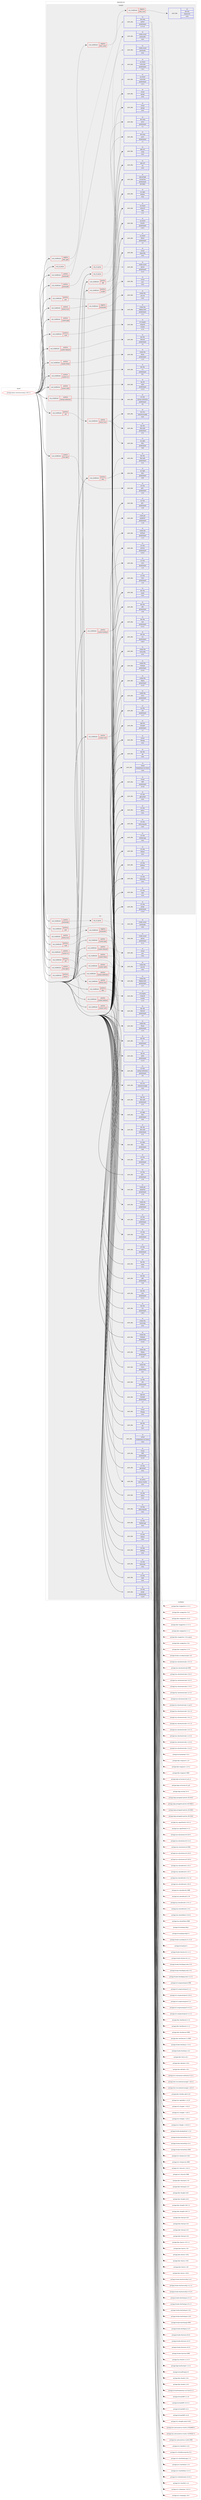 digraph prolog {

# *************
# Graph options
# *************

newrank=true;
concentrate=true;
compound=true;
graph [rankdir=LR,fontname=Helvetica,fontsize=10,ranksep=1.5];#, ranksep=2.5, nodesep=0.2];
edge  [arrowhead=vee];
node  [fontname=Helvetica,fontsize=10];

# **********
# The ebuild
# **********

subgraph cluster_leftcol {
color=gray;
rank=same;
label=<<i>ebuild</i>>;
id [label="portage://www-client/seamonkey-2.49.5-r1", color=red, width=4, href="../www-client/seamonkey-2.49.5-r1.svg"];
}

# ****************
# The dependencies
# ****************

subgraph cluster_midcol {
color=gray;
label=<<i>dependencies</i>>;
subgraph cluster_compile {
fillcolor="#eeeeee";
style=filled;
label=<<i>compile</i>>;
subgraph any378 {
dependency20300 [label=<<TABLE BORDER="0" CELLBORDER="1" CELLSPACING="0" CELLPADDING="4"><TR><TD CELLPADDING="10">any_of_group</TD></TR></TABLE>>, shape=none, color=red];subgraph pack16816 {
dependency20301 [label=<<TABLE BORDER="0" CELLBORDER="1" CELLSPACING="0" CELLPADDING="4" WIDTH="220"><TR><TD ROWSPAN="6" CELLPADDING="30">pack_dep</TD></TR><TR><TD WIDTH="110">no</TD></TR><TR><TD>dev-lang</TD></TR><TR><TD>python</TD></TR><TR><TD>greaterequal</TD></TR><TR><TD>2.7.5-r2</TD></TR></TABLE>>, shape=none, color=blue];
}
dependency20300:e -> dependency20301:w [weight=20,style="dotted",arrowhead="oinv"];
}
id:e -> dependency20300:w [weight=20,style="solid",arrowhead="vee"];
subgraph any379 {
dependency20302 [label=<<TABLE BORDER="0" CELLBORDER="1" CELLSPACING="0" CELLPADDING="4"><TR><TD CELLPADDING="10">any_of_group</TD></TR></TABLE>>, shape=none, color=red];subgraph pack16817 {
dependency20303 [label=<<TABLE BORDER="0" CELLBORDER="1" CELLSPACING="0" CELLPADDING="4" WIDTH="220"><TR><TD ROWSPAN="6" CELLPADDING="30">pack_dep</TD></TR><TR><TD WIDTH="110">no</TD></TR><TR><TD>sys-devel</TD></TR><TR><TD>automake</TD></TR><TR><TD>greaterequal</TD></TR><TR><TD>1.16.1</TD></TR></TABLE>>, shape=none, color=blue];
}
dependency20302:e -> dependency20303:w [weight=20,style="dotted",arrowhead="oinv"];
subgraph pack16818 {
dependency20304 [label=<<TABLE BORDER="0" CELLBORDER="1" CELLSPACING="0" CELLPADDING="4" WIDTH="220"><TR><TD ROWSPAN="6" CELLPADDING="30">pack_dep</TD></TR><TR><TD WIDTH="110">no</TD></TR><TR><TD>sys-devel</TD></TR><TR><TD>automake</TD></TR><TR><TD>greaterequal</TD></TR><TR><TD>1.15.1</TD></TR></TABLE>>, shape=none, color=blue];
}
dependency20302:e -> dependency20304:w [weight=20,style="dotted",arrowhead="oinv"];
}
id:e -> dependency20302:w [weight=20,style="solid",arrowhead="vee"];
subgraph cond3091 {
dependency20305 [label=<<TABLE BORDER="0" CELLBORDER="1" CELLSPACING="0" CELLPADDING="4"><TR><TD ROWSPAN="3" CELLPADDING="10">use_conditional</TD></TR><TR><TD>negative</TD></TR><TR><TD>elibc_glibc</TD></TR></TABLE>>, shape=none, color=red];
subgraph cond3092 {
dependency20306 [label=<<TABLE BORDER="0" CELLBORDER="1" CELLSPACING="0" CELLPADDING="4"><TR><TD ROWSPAN="3" CELLPADDING="10">use_conditional</TD></TR><TR><TD>negative</TD></TR><TR><TD>elibc_uclibc</TD></TR></TABLE>>, shape=none, color=red];
subgraph cond3093 {
dependency20307 [label=<<TABLE BORDER="0" CELLBORDER="1" CELLSPACING="0" CELLPADDING="4"><TR><TD ROWSPAN="3" CELLPADDING="10">use_conditional</TD></TR><TR><TD>negative</TD></TR><TR><TD>elibc_musl</TD></TR></TABLE>>, shape=none, color=red];
subgraph pack16819 {
dependency20308 [label=<<TABLE BORDER="0" CELLBORDER="1" CELLSPACING="0" CELLPADDING="4" WIDTH="220"><TR><TD ROWSPAN="6" CELLPADDING="30">pack_dep</TD></TR><TR><TD WIDTH="110">no</TD></TR><TR><TD>dev-libs</TD></TR><TR><TD>libexecinfo</TD></TR><TR><TD>none</TD></TR><TR><TD></TD></TR></TABLE>>, shape=none, color=blue];
}
dependency20307:e -> dependency20308:w [weight=20,style="dashed",arrowhead="vee"];
}
dependency20306:e -> dependency20307:w [weight=20,style="dashed",arrowhead="vee"];
}
dependency20305:e -> dependency20306:w [weight=20,style="dashed",arrowhead="vee"];
}
id:e -> dependency20305:w [weight=20,style="solid",arrowhead="vee"];
subgraph cond3094 {
dependency20309 [label=<<TABLE BORDER="0" CELLBORDER="1" CELLSPACING="0" CELLPADDING="4"><TR><TD ROWSPAN="3" CELLPADDING="10">use_conditional</TD></TR><TR><TD>positive</TD></TR><TR><TD>amd64</TD></TR></TABLE>>, shape=none, color=red];
subgraph pack16820 {
dependency20310 [label=<<TABLE BORDER="0" CELLBORDER="1" CELLSPACING="0" CELLPADDING="4" WIDTH="220"><TR><TD ROWSPAN="6" CELLPADDING="30">pack_dep</TD></TR><TR><TD WIDTH="110">no</TD></TR><TR><TD>dev-lang</TD></TR><TR><TD>yasm</TD></TR><TR><TD>greaterequal</TD></TR><TR><TD>1.1</TD></TR></TABLE>>, shape=none, color=blue];
}
dependency20309:e -> dependency20310:w [weight=20,style="dashed",arrowhead="vee"];
subgraph pack16821 {
dependency20311 [label=<<TABLE BORDER="0" CELLBORDER="1" CELLSPACING="0" CELLPADDING="4" WIDTH="220"><TR><TD ROWSPAN="6" CELLPADDING="30">pack_dep</TD></TR><TR><TD WIDTH="110">no</TD></TR><TR><TD>virtual</TD></TR><TR><TD>opengl</TD></TR><TR><TD>none</TD></TR><TR><TD></TD></TR></TABLE>>, shape=none, color=blue];
}
dependency20309:e -> dependency20311:w [weight=20,style="dashed",arrowhead="vee"];
}
id:e -> dependency20309:w [weight=20,style="solid",arrowhead="vee"];
subgraph cond3095 {
dependency20312 [label=<<TABLE BORDER="0" CELLBORDER="1" CELLSPACING="0" CELLPADDING="4"><TR><TD ROWSPAN="3" CELLPADDING="10">use_conditional</TD></TR><TR><TD>positive</TD></TR><TR><TD>crypt</TD></TR></TABLE>>, shape=none, color=red];
subgraph pack16822 {
dependency20313 [label=<<TABLE BORDER="0" CELLBORDER="1" CELLSPACING="0" CELLPADDING="4" WIDTH="220"><TR><TD ROWSPAN="6" CELLPADDING="30">pack_dep</TD></TR><TR><TD WIDTH="110">no</TD></TR><TR><TD>x11-plugins</TD></TR><TR><TD>enigmail</TD></TR><TR><TD>smaller</TD></TR><TR><TD>2.1.0</TD></TR></TABLE>>, shape=none, color=blue];
}
dependency20312:e -> dependency20313:w [weight=20,style="dashed",arrowhead="vee"];
}
id:e -> dependency20312:w [weight=20,style="solid",arrowhead="vee"];
subgraph cond3096 {
dependency20314 [label=<<TABLE BORDER="0" CELLBORDER="1" CELLSPACING="0" CELLPADDING="4"><TR><TD ROWSPAN="3" CELLPADDING="10">use_conditional</TD></TR><TR><TD>positive</TD></TR><TR><TD>dbus</TD></TR></TABLE>>, shape=none, color=red];
subgraph pack16823 {
dependency20315 [label=<<TABLE BORDER="0" CELLBORDER="1" CELLSPACING="0" CELLPADDING="4" WIDTH="220"><TR><TD ROWSPAN="6" CELLPADDING="30">pack_dep</TD></TR><TR><TD WIDTH="110">no</TD></TR><TR><TD>sys-apps</TD></TR><TR><TD>dbus</TD></TR><TR><TD>greaterequal</TD></TR><TR><TD>0.60</TD></TR></TABLE>>, shape=none, color=blue];
}
dependency20314:e -> dependency20315:w [weight=20,style="dashed",arrowhead="vee"];
subgraph pack16824 {
dependency20316 [label=<<TABLE BORDER="0" CELLBORDER="1" CELLSPACING="0" CELLPADDING="4" WIDTH="220"><TR><TD ROWSPAN="6" CELLPADDING="30">pack_dep</TD></TR><TR><TD WIDTH="110">no</TD></TR><TR><TD>dev-libs</TD></TR><TR><TD>dbus-glib</TD></TR><TR><TD>greaterequal</TD></TR><TR><TD>0.72</TD></TR></TABLE>>, shape=none, color=blue];
}
dependency20314:e -> dependency20316:w [weight=20,style="dashed",arrowhead="vee"];
}
id:e -> dependency20314:w [weight=20,style="solid",arrowhead="vee"];
subgraph cond3097 {
dependency20317 [label=<<TABLE BORDER="0" CELLBORDER="1" CELLSPACING="0" CELLPADDING="4"><TR><TD ROWSPAN="3" CELLPADDING="10">use_conditional</TD></TR><TR><TD>positive</TD></TR><TR><TD>force-gtk3</TD></TR></TABLE>>, shape=none, color=red];
subgraph pack16825 {
dependency20318 [label=<<TABLE BORDER="0" CELLBORDER="1" CELLSPACING="0" CELLPADDING="4" WIDTH="220"><TR><TD ROWSPAN="6" CELLPADDING="30">pack_dep</TD></TR><TR><TD WIDTH="110">no</TD></TR><TR><TD>x11-libs</TD></TR><TR><TD>gtk+</TD></TR><TR><TD>greaterequal</TD></TR><TR><TD>3.4.0</TD></TR></TABLE>>, shape=none, color=blue];
}
dependency20317:e -> dependency20318:w [weight=20,style="dashed",arrowhead="vee"];
}
id:e -> dependency20317:w [weight=20,style="solid",arrowhead="vee"];
subgraph cond3098 {
dependency20319 [label=<<TABLE BORDER="0" CELLBORDER="1" CELLSPACING="0" CELLPADDING="4"><TR><TD ROWSPAN="3" CELLPADDING="10">use_conditional</TD></TR><TR><TD>positive</TD></TR><TR><TD>jack</TD></TR></TABLE>>, shape=none, color=red];
subgraph pack16826 {
dependency20320 [label=<<TABLE BORDER="0" CELLBORDER="1" CELLSPACING="0" CELLPADDING="4" WIDTH="220"><TR><TD ROWSPAN="6" CELLPADDING="30">pack_dep</TD></TR><TR><TD WIDTH="110">no</TD></TR><TR><TD>virtual</TD></TR><TR><TD>jack</TD></TR><TR><TD>none</TD></TR><TR><TD></TD></TR></TABLE>>, shape=none, color=blue];
}
dependency20319:e -> dependency20320:w [weight=20,style="dashed",arrowhead="vee"];
}
id:e -> dependency20319:w [weight=20,style="solid",arrowhead="vee"];
subgraph cond3099 {
dependency20321 [label=<<TABLE BORDER="0" CELLBORDER="1" CELLSPACING="0" CELLPADDING="4"><TR><TD ROWSPAN="3" CELLPADDING="10">use_conditional</TD></TR><TR><TD>positive</TD></TR><TR><TD>kernel_linux</TD></TR></TABLE>>, shape=none, color=red];
subgraph cond3100 {
dependency20322 [label=<<TABLE BORDER="0" CELLBORDER="1" CELLSPACING="0" CELLPADDING="4"><TR><TD ROWSPAN="3" CELLPADDING="10">use_conditional</TD></TR><TR><TD>negative</TD></TR><TR><TD>pulseaudio</TD></TR></TABLE>>, shape=none, color=red];
subgraph pack16827 {
dependency20323 [label=<<TABLE BORDER="0" CELLBORDER="1" CELLSPACING="0" CELLPADDING="4" WIDTH="220"><TR><TD ROWSPAN="6" CELLPADDING="30">pack_dep</TD></TR><TR><TD WIDTH="110">no</TD></TR><TR><TD>media-libs</TD></TR><TR><TD>alsa-lib</TD></TR><TR><TD>none</TD></TR><TR><TD></TD></TR></TABLE>>, shape=none, color=blue];
}
dependency20322:e -> dependency20323:w [weight=20,style="dashed",arrowhead="vee"];
}
dependency20321:e -> dependency20322:w [weight=20,style="dashed",arrowhead="vee"];
}
id:e -> dependency20321:w [weight=20,style="solid",arrowhead="vee"];
subgraph cond3101 {
dependency20324 [label=<<TABLE BORDER="0" CELLBORDER="1" CELLSPACING="0" CELLPADDING="4"><TR><TD ROWSPAN="3" CELLPADDING="10">use_conditional</TD></TR><TR><TD>positive</TD></TR><TR><TD>pulseaudio</TD></TR></TABLE>>, shape=none, color=red];
subgraph any380 {
dependency20325 [label=<<TABLE BORDER="0" CELLBORDER="1" CELLSPACING="0" CELLPADDING="4"><TR><TD CELLPADDING="10">any_of_group</TD></TR></TABLE>>, shape=none, color=red];subgraph pack16828 {
dependency20326 [label=<<TABLE BORDER="0" CELLBORDER="1" CELLSPACING="0" CELLPADDING="4" WIDTH="220"><TR><TD ROWSPAN="6" CELLPADDING="30">pack_dep</TD></TR><TR><TD WIDTH="110">no</TD></TR><TR><TD>media-sound</TD></TR><TR><TD>pulseaudio</TD></TR><TR><TD>none</TD></TR><TR><TD></TD></TR></TABLE>>, shape=none, color=blue];
}
dependency20325:e -> dependency20326:w [weight=20,style="dotted",arrowhead="oinv"];
subgraph pack16829 {
dependency20327 [label=<<TABLE BORDER="0" CELLBORDER="1" CELLSPACING="0" CELLPADDING="4" WIDTH="220"><TR><TD ROWSPAN="6" CELLPADDING="30">pack_dep</TD></TR><TR><TD WIDTH="110">no</TD></TR><TR><TD>media-sound</TD></TR><TR><TD>apulse</TD></TR><TR><TD>greaterequal</TD></TR><TR><TD>0.1.9</TD></TR></TABLE>>, shape=none, color=blue];
}
dependency20325:e -> dependency20327:w [weight=20,style="dotted",arrowhead="oinv"];
}
dependency20324:e -> dependency20325:w [weight=20,style="dashed",arrowhead="vee"];
}
id:e -> dependency20324:w [weight=20,style="solid",arrowhead="vee"];
subgraph cond3102 {
dependency20328 [label=<<TABLE BORDER="0" CELLBORDER="1" CELLSPACING="0" CELLPADDING="4"><TR><TD ROWSPAN="3" CELLPADDING="10">use_conditional</TD></TR><TR><TD>positive</TD></TR><TR><TD>pulseaudio</TD></TR></TABLE>>, shape=none, color=red];
subgraph pack16830 {
dependency20329 [label=<<TABLE BORDER="0" CELLBORDER="1" CELLSPACING="0" CELLPADDING="4" WIDTH="220"><TR><TD ROWSPAN="6" CELLPADDING="30">pack_dep</TD></TR><TR><TD WIDTH="110">no</TD></TR><TR><TD>media-sound</TD></TR><TR><TD>pulseaudio</TD></TR><TR><TD>none</TD></TR><TR><TD></TD></TR></TABLE>>, shape=none, color=blue];
}
dependency20328:e -> dependency20329:w [weight=20,style="dashed",arrowhead="vee"];
}
id:e -> dependency20328:w [weight=20,style="solid",arrowhead="vee"];
subgraph cond3103 {
dependency20330 [label=<<TABLE BORDER="0" CELLBORDER="1" CELLSPACING="0" CELLPADDING="4"><TR><TD ROWSPAN="3" CELLPADDING="10">use_conditional</TD></TR><TR><TD>positive</TD></TR><TR><TD>startup-notification</TD></TR></TABLE>>, shape=none, color=red];
subgraph pack16831 {
dependency20331 [label=<<TABLE BORDER="0" CELLBORDER="1" CELLSPACING="0" CELLPADDING="4" WIDTH="220"><TR><TD ROWSPAN="6" CELLPADDING="30">pack_dep</TD></TR><TR><TD WIDTH="110">no</TD></TR><TR><TD>x11-libs</TD></TR><TR><TD>startup-notification</TD></TR><TR><TD>greaterequal</TD></TR><TR><TD>0.8</TD></TR></TABLE>>, shape=none, color=blue];
}
dependency20330:e -> dependency20331:w [weight=20,style="dashed",arrowhead="vee"];
}
id:e -> dependency20330:w [weight=20,style="solid",arrowhead="vee"];
subgraph cond3104 {
dependency20332 [label=<<TABLE BORDER="0" CELLBORDER="1" CELLSPACING="0" CELLPADDING="4"><TR><TD ROWSPAN="3" CELLPADDING="10">use_conditional</TD></TR><TR><TD>positive</TD></TR><TR><TD>system-cairo</TD></TR></TABLE>>, shape=none, color=red];
subgraph pack16832 {
dependency20333 [label=<<TABLE BORDER="0" CELLBORDER="1" CELLSPACING="0" CELLPADDING="4" WIDTH="220"><TR><TD ROWSPAN="6" CELLPADDING="30">pack_dep</TD></TR><TR><TD WIDTH="110">no</TD></TR><TR><TD>x11-libs</TD></TR><TR><TD>cairo</TD></TR><TR><TD>greaterequal</TD></TR><TR><TD>1.12</TD></TR></TABLE>>, shape=none, color=blue];
}
dependency20332:e -> dependency20333:w [weight=20,style="dashed",arrowhead="vee"];
subgraph pack16833 {
dependency20334 [label=<<TABLE BORDER="0" CELLBORDER="1" CELLSPACING="0" CELLPADDING="4" WIDTH="220"><TR><TD ROWSPAN="6" CELLPADDING="30">pack_dep</TD></TR><TR><TD WIDTH="110">no</TD></TR><TR><TD>x11-libs</TD></TR><TR><TD>pixman</TD></TR><TR><TD>greaterequal</TD></TR><TR><TD>0.19.2</TD></TR></TABLE>>, shape=none, color=blue];
}
dependency20332:e -> dependency20334:w [weight=20,style="dashed",arrowhead="vee"];
}
id:e -> dependency20332:w [weight=20,style="solid",arrowhead="vee"];
subgraph cond3105 {
dependency20335 [label=<<TABLE BORDER="0" CELLBORDER="1" CELLSPACING="0" CELLPADDING="4"><TR><TD ROWSPAN="3" CELLPADDING="10">use_conditional</TD></TR><TR><TD>positive</TD></TR><TR><TD>system-harfbuzz</TD></TR></TABLE>>, shape=none, color=red];
subgraph pack16834 {
dependency20336 [label=<<TABLE BORDER="0" CELLBORDER="1" CELLSPACING="0" CELLPADDING="4" WIDTH="220"><TR><TD ROWSPAN="6" CELLPADDING="30">pack_dep</TD></TR><TR><TD WIDTH="110">no</TD></TR><TR><TD>media-libs</TD></TR><TR><TD>harfbuzz</TD></TR><TR><TD>greaterequal</TD></TR><TR><TD>1.3.3</TD></TR></TABLE>>, shape=none, color=blue];
}
dependency20335:e -> dependency20336:w [weight=20,style="dashed",arrowhead="vee"];
subgraph pack16835 {
dependency20337 [label=<<TABLE BORDER="0" CELLBORDER="1" CELLSPACING="0" CELLPADDING="4" WIDTH="220"><TR><TD ROWSPAN="6" CELLPADDING="30">pack_dep</TD></TR><TR><TD WIDTH="110">no</TD></TR><TR><TD>media-gfx</TD></TR><TR><TD>graphite2</TD></TR><TR><TD>greaterequal</TD></TR><TR><TD>1.3.8</TD></TR></TABLE>>, shape=none, color=blue];
}
dependency20335:e -> dependency20337:w [weight=20,style="dashed",arrowhead="vee"];
}
id:e -> dependency20335:w [weight=20,style="solid",arrowhead="vee"];
subgraph cond3106 {
dependency20338 [label=<<TABLE BORDER="0" CELLBORDER="1" CELLSPACING="0" CELLPADDING="4"><TR><TD ROWSPAN="3" CELLPADDING="10">use_conditional</TD></TR><TR><TD>positive</TD></TR><TR><TD>system-icu</TD></TR></TABLE>>, shape=none, color=red];
subgraph pack16836 {
dependency20339 [label=<<TABLE BORDER="0" CELLBORDER="1" CELLSPACING="0" CELLPADDING="4" WIDTH="220"><TR><TD ROWSPAN="6" CELLPADDING="30">pack_dep</TD></TR><TR><TD WIDTH="110">no</TD></TR><TR><TD>dev-libs</TD></TR><TR><TD>icu</TD></TR><TR><TD>greaterequal</TD></TR><TR><TD>58.1</TD></TR></TABLE>>, shape=none, color=blue];
}
dependency20338:e -> dependency20339:w [weight=20,style="dashed",arrowhead="vee"];
}
id:e -> dependency20338:w [weight=20,style="solid",arrowhead="vee"];
subgraph cond3107 {
dependency20340 [label=<<TABLE BORDER="0" CELLBORDER="1" CELLSPACING="0" CELLPADDING="4"><TR><TD ROWSPAN="3" CELLPADDING="10">use_conditional</TD></TR><TR><TD>positive</TD></TR><TR><TD>system-jpeg</TD></TR></TABLE>>, shape=none, color=red];
subgraph pack16837 {
dependency20341 [label=<<TABLE BORDER="0" CELLBORDER="1" CELLSPACING="0" CELLPADDING="4" WIDTH="220"><TR><TD ROWSPAN="6" CELLPADDING="30">pack_dep</TD></TR><TR><TD WIDTH="110">no</TD></TR><TR><TD>media-libs</TD></TR><TR><TD>libjpeg-turbo</TD></TR><TR><TD>greaterequal</TD></TR><TR><TD>1.2.1</TD></TR></TABLE>>, shape=none, color=blue];
}
dependency20340:e -> dependency20341:w [weight=20,style="dashed",arrowhead="vee"];
}
id:e -> dependency20340:w [weight=20,style="solid",arrowhead="vee"];
subgraph cond3108 {
dependency20342 [label=<<TABLE BORDER="0" CELLBORDER="1" CELLSPACING="0" CELLPADDING="4"><TR><TD ROWSPAN="3" CELLPADDING="10">use_conditional</TD></TR><TR><TD>positive</TD></TR><TR><TD>system-libevent</TD></TR></TABLE>>, shape=none, color=red];
subgraph pack16838 {
dependency20343 [label=<<TABLE BORDER="0" CELLBORDER="1" CELLSPACING="0" CELLPADDING="4" WIDTH="220"><TR><TD ROWSPAN="6" CELLPADDING="30">pack_dep</TD></TR><TR><TD WIDTH="110">no</TD></TR><TR><TD>dev-libs</TD></TR><TR><TD>libevent</TD></TR><TR><TD>greaterequal</TD></TR><TR><TD>2.0</TD></TR></TABLE>>, shape=none, color=blue];
}
dependency20342:e -> dependency20343:w [weight=20,style="dashed",arrowhead="vee"];
}
id:e -> dependency20342:w [weight=20,style="solid",arrowhead="vee"];
subgraph cond3109 {
dependency20344 [label=<<TABLE BORDER="0" CELLBORDER="1" CELLSPACING="0" CELLPADDING="4"><TR><TD ROWSPAN="3" CELLPADDING="10">use_conditional</TD></TR><TR><TD>positive</TD></TR><TR><TD>system-libvpx</TD></TR></TABLE>>, shape=none, color=red];
subgraph pack16839 {
dependency20345 [label=<<TABLE BORDER="0" CELLBORDER="1" CELLSPACING="0" CELLPADDING="4" WIDTH="220"><TR><TD ROWSPAN="6" CELLPADDING="30">pack_dep</TD></TR><TR><TD WIDTH="110">no</TD></TR><TR><TD>media-libs</TD></TR><TR><TD>libvpx</TD></TR><TR><TD>greaterequal</TD></TR><TR><TD>1.5.0</TD></TR></TABLE>>, shape=none, color=blue];
}
dependency20344:e -> dependency20345:w [weight=20,style="dashed",arrowhead="vee"];
}
id:e -> dependency20344:w [weight=20,style="solid",arrowhead="vee"];
subgraph cond3110 {
dependency20346 [label=<<TABLE BORDER="0" CELLBORDER="1" CELLSPACING="0" CELLPADDING="4"><TR><TD ROWSPAN="3" CELLPADDING="10">use_conditional</TD></TR><TR><TD>positive</TD></TR><TR><TD>system-sqlite</TD></TR></TABLE>>, shape=none, color=red];
subgraph pack16840 {
dependency20347 [label=<<TABLE BORDER="0" CELLBORDER="1" CELLSPACING="0" CELLPADDING="4" WIDTH="220"><TR><TD ROWSPAN="6" CELLPADDING="30">pack_dep</TD></TR><TR><TD WIDTH="110">no</TD></TR><TR><TD>dev-db</TD></TR><TR><TD>sqlite</TD></TR><TR><TD>greaterequal</TD></TR><TR><TD>3.17.0</TD></TR></TABLE>>, shape=none, color=blue];
}
dependency20346:e -> dependency20347:w [weight=20,style="dashed",arrowhead="vee"];
}
id:e -> dependency20346:w [weight=20,style="solid",arrowhead="vee"];
subgraph cond3111 {
dependency20348 [label=<<TABLE BORDER="0" CELLBORDER="1" CELLSPACING="0" CELLPADDING="4"><TR><TD ROWSPAN="3" CELLPADDING="10">use_conditional</TD></TR><TR><TD>positive</TD></TR><TR><TD>wifi</TD></TR></TABLE>>, shape=none, color=red];
subgraph cond3112 {
dependency20349 [label=<<TABLE BORDER="0" CELLBORDER="1" CELLSPACING="0" CELLPADDING="4"><TR><TD ROWSPAN="3" CELLPADDING="10">use_conditional</TD></TR><TR><TD>positive</TD></TR><TR><TD>kernel_linux</TD></TR></TABLE>>, shape=none, color=red];
subgraph pack16841 {
dependency20350 [label=<<TABLE BORDER="0" CELLBORDER="1" CELLSPACING="0" CELLPADDING="4" WIDTH="220"><TR><TD ROWSPAN="6" CELLPADDING="30">pack_dep</TD></TR><TR><TD WIDTH="110">no</TD></TR><TR><TD>sys-apps</TD></TR><TR><TD>dbus</TD></TR><TR><TD>greaterequal</TD></TR><TR><TD>0.60</TD></TR></TABLE>>, shape=none, color=blue];
}
dependency20349:e -> dependency20350:w [weight=20,style="dashed",arrowhead="vee"];
subgraph pack16842 {
dependency20351 [label=<<TABLE BORDER="0" CELLBORDER="1" CELLSPACING="0" CELLPADDING="4" WIDTH="220"><TR><TD ROWSPAN="6" CELLPADDING="30">pack_dep</TD></TR><TR><TD WIDTH="110">no</TD></TR><TR><TD>dev-libs</TD></TR><TR><TD>dbus-glib</TD></TR><TR><TD>greaterequal</TD></TR><TR><TD>0.72</TD></TR></TABLE>>, shape=none, color=blue];
}
dependency20349:e -> dependency20351:w [weight=20,style="dashed",arrowhead="vee"];
subgraph pack16843 {
dependency20352 [label=<<TABLE BORDER="0" CELLBORDER="1" CELLSPACING="0" CELLPADDING="4" WIDTH="220"><TR><TD ROWSPAN="6" CELLPADDING="30">pack_dep</TD></TR><TR><TD WIDTH="110">no</TD></TR><TR><TD>net-misc</TD></TR><TR><TD>networkmanager</TD></TR><TR><TD>none</TD></TR><TR><TD></TD></TR></TABLE>>, shape=none, color=blue];
}
dependency20349:e -> dependency20352:w [weight=20,style="dashed",arrowhead="vee"];
}
dependency20348:e -> dependency20349:w [weight=20,style="dashed",arrowhead="vee"];
}
id:e -> dependency20348:w [weight=20,style="solid",arrowhead="vee"];
subgraph cond3113 {
dependency20353 [label=<<TABLE BORDER="0" CELLBORDER="1" CELLSPACING="0" CELLPADDING="4"><TR><TD ROWSPAN="3" CELLPADDING="10">use_conditional</TD></TR><TR><TD>positive</TD></TR><TR><TD>x86</TD></TR></TABLE>>, shape=none, color=red];
subgraph pack16844 {
dependency20354 [label=<<TABLE BORDER="0" CELLBORDER="1" CELLSPACING="0" CELLPADDING="4" WIDTH="220"><TR><TD ROWSPAN="6" CELLPADDING="30">pack_dep</TD></TR><TR><TD WIDTH="110">no</TD></TR><TR><TD>dev-lang</TD></TR><TR><TD>yasm</TD></TR><TR><TD>greaterequal</TD></TR><TR><TD>1.1</TD></TR></TABLE>>, shape=none, color=blue];
}
dependency20353:e -> dependency20354:w [weight=20,style="dashed",arrowhead="vee"];
subgraph pack16845 {
dependency20355 [label=<<TABLE BORDER="0" CELLBORDER="1" CELLSPACING="0" CELLPADDING="4" WIDTH="220"><TR><TD ROWSPAN="6" CELLPADDING="30">pack_dep</TD></TR><TR><TD WIDTH="110">no</TD></TR><TR><TD>virtual</TD></TR><TR><TD>opengl</TD></TR><TR><TD>none</TD></TR><TR><TD></TD></TR></TABLE>>, shape=none, color=blue];
}
dependency20353:e -> dependency20355:w [weight=20,style="dashed",arrowhead="vee"];
}
id:e -> dependency20353:w [weight=20,style="solid",arrowhead="vee"];
subgraph pack16846 {
dependency20356 [label=<<TABLE BORDER="0" CELLBORDER="1" CELLSPACING="0" CELLPADDING="4" WIDTH="220"><TR><TD ROWSPAN="6" CELLPADDING="30">pack_dep</TD></TR><TR><TD WIDTH="110">no</TD></TR><TR><TD>app-arch</TD></TR><TR><TD>unzip</TD></TR><TR><TD>none</TD></TR><TR><TD></TD></TR></TABLE>>, shape=none, color=blue];
}
id:e -> dependency20356:w [weight=20,style="solid",arrowhead="vee"];
subgraph pack16847 {
dependency20357 [label=<<TABLE BORDER="0" CELLBORDER="1" CELLSPACING="0" CELLPADDING="4" WIDTH="220"><TR><TD ROWSPAN="6" CELLPADDING="30">pack_dep</TD></TR><TR><TD WIDTH="110">no</TD></TR><TR><TD>app-arch</TD></TR><TR><TD>zip</TD></TR><TR><TD>none</TD></TR><TR><TD></TD></TR></TABLE>>, shape=none, color=blue];
}
id:e -> dependency20357:w [weight=20,style="solid",arrowhead="vee"];
subgraph pack16848 {
dependency20358 [label=<<TABLE BORDER="0" CELLBORDER="1" CELLSPACING="0" CELLPADDING="4" WIDTH="220"><TR><TD ROWSPAN="6" CELLPADDING="30">pack_dep</TD></TR><TR><TD WIDTH="110">no</TD></TR><TR><TD>app-portage</TD></TR><TR><TD>elt-patches</TD></TR><TR><TD>greaterequal</TD></TR><TR><TD>20170815</TD></TR></TABLE>>, shape=none, color=blue];
}
id:e -> dependency20358:w [weight=20,style="solid",arrowhead="vee"];
subgraph pack16849 {
dependency20359 [label=<<TABLE BORDER="0" CELLBORDER="1" CELLSPACING="0" CELLPADDING="4" WIDTH="220"><TR><TD ROWSPAN="6" CELLPADDING="30">pack_dep</TD></TR><TR><TD WIDTH="110">no</TD></TR><TR><TD>app-text</TD></TR><TR><TD>hunspell</TD></TR><TR><TD>greaterequal</TD></TR><TR><TD>1.2</TD></TR></TABLE>>, shape=none, color=blue];
}
id:e -> dependency20359:w [weight=20,style="solid",arrowhead="vee"];
subgraph pack16850 {
dependency20360 [label=<<TABLE BORDER="0" CELLBORDER="1" CELLSPACING="0" CELLPADDING="4" WIDTH="220"><TR><TD ROWSPAN="6" CELLPADDING="30">pack_dep</TD></TR><TR><TD WIDTH="110">no</TD></TR><TR><TD>dev-libs</TD></TR><TR><TD>atk</TD></TR><TR><TD>none</TD></TR><TR><TD></TD></TR></TABLE>>, shape=none, color=blue];
}
id:e -> dependency20360:w [weight=20,style="solid",arrowhead="vee"];
subgraph pack16851 {
dependency20361 [label=<<TABLE BORDER="0" CELLBORDER="1" CELLSPACING="0" CELLPADDING="4" WIDTH="220"><TR><TD ROWSPAN="6" CELLPADDING="30">pack_dep</TD></TR><TR><TD WIDTH="110">no</TD></TR><TR><TD>dev-libs</TD></TR><TR><TD>expat</TD></TR><TR><TD>none</TD></TR><TR><TD></TD></TR></TABLE>>, shape=none, color=blue];
}
id:e -> dependency20361:w [weight=20,style="solid",arrowhead="vee"];
subgraph pack16852 {
dependency20362 [label=<<TABLE BORDER="0" CELLBORDER="1" CELLSPACING="0" CELLPADDING="4" WIDTH="220"><TR><TD ROWSPAN="6" CELLPADDING="30">pack_dep</TD></TR><TR><TD WIDTH="110">no</TD></TR><TR><TD>dev-libs</TD></TR><TR><TD>glib</TD></TR><TR><TD>greaterequal</TD></TR><TR><TD>2.26</TD></TR></TABLE>>, shape=none, color=blue];
}
id:e -> dependency20362:w [weight=20,style="solid",arrowhead="vee"];
subgraph pack16853 {
dependency20363 [label=<<TABLE BORDER="0" CELLBORDER="1" CELLSPACING="0" CELLPADDING="4" WIDTH="220"><TR><TD ROWSPAN="6" CELLPADDING="30">pack_dep</TD></TR><TR><TD WIDTH="110">no</TD></TR><TR><TD>dev-libs</TD></TR><TR><TD>nspr</TD></TR><TR><TD>greaterequal</TD></TR><TR><TD>4.13.1</TD></TR></TABLE>>, shape=none, color=blue];
}
id:e -> dependency20363:w [weight=20,style="solid",arrowhead="vee"];
subgraph pack16854 {
dependency20364 [label=<<TABLE BORDER="0" CELLBORDER="1" CELLSPACING="0" CELLPADDING="4" WIDTH="220"><TR><TD ROWSPAN="6" CELLPADDING="30">pack_dep</TD></TR><TR><TD WIDTH="110">no</TD></TR><TR><TD>dev-libs</TD></TR><TR><TD>nss</TD></TR><TR><TD>greaterequal</TD></TR><TR><TD>3.28.3</TD></TR></TABLE>>, shape=none, color=blue];
}
id:e -> dependency20364:w [weight=20,style="solid",arrowhead="vee"];
subgraph pack16855 {
dependency20365 [label=<<TABLE BORDER="0" CELLBORDER="1" CELLSPACING="0" CELLPADDING="4" WIDTH="220"><TR><TD ROWSPAN="6" CELLPADDING="30">pack_dep</TD></TR><TR><TD WIDTH="110">no</TD></TR><TR><TD>media-libs</TD></TR><TR><TD>fontconfig</TD></TR><TR><TD>none</TD></TR><TR><TD></TD></TR></TABLE>>, shape=none, color=blue];
}
id:e -> dependency20365:w [weight=20,style="solid",arrowhead="vee"];
subgraph pack16856 {
dependency20366 [label=<<TABLE BORDER="0" CELLBORDER="1" CELLSPACING="0" CELLPADDING="4" WIDTH="220"><TR><TD ROWSPAN="6" CELLPADDING="30">pack_dep</TD></TR><TR><TD WIDTH="110">no</TD></TR><TR><TD>media-libs</TD></TR><TR><TD>freetype</TD></TR><TR><TD>greaterequal</TD></TR><TR><TD>2.4.10</TD></TR></TABLE>>, shape=none, color=blue];
}
id:e -> dependency20366:w [weight=20,style="solid",arrowhead="vee"];
subgraph pack16857 {
dependency20367 [label=<<TABLE BORDER="0" CELLBORDER="1" CELLSPACING="0" CELLPADDING="4" WIDTH="220"><TR><TD ROWSPAN="6" CELLPADDING="30">pack_dep</TD></TR><TR><TD WIDTH="110">no</TD></TR><TR><TD>media-libs</TD></TR><TR><TD>libpng</TD></TR><TR><TD>greaterequal</TD></TR><TR><TD>1.6.25</TD></TR></TABLE>>, shape=none, color=blue];
}
id:e -> dependency20367:w [weight=20,style="solid",arrowhead="vee"];
subgraph pack16858 {
dependency20368 [label=<<TABLE BORDER="0" CELLBORDER="1" CELLSPACING="0" CELLPADDING="4" WIDTH="220"><TR><TD ROWSPAN="6" CELLPADDING="30">pack_dep</TD></TR><TR><TD WIDTH="110">no</TD></TR><TR><TD>media-libs</TD></TR><TR><TD>mesa</TD></TR><TR><TD>greaterequal</TD></TR><TR><TD>10.2</TD></TR></TABLE>>, shape=none, color=blue];
}
id:e -> dependency20368:w [weight=20,style="solid",arrowhead="vee"];
subgraph pack16859 {
dependency20369 [label=<<TABLE BORDER="0" CELLBORDER="1" CELLSPACING="0" CELLPADDING="4" WIDTH="220"><TR><TD ROWSPAN="6" CELLPADDING="30">pack_dep</TD></TR><TR><TD WIDTH="110">no</TD></TR><TR><TD>sys-apps</TD></TR><TR><TD>findutils</TD></TR><TR><TD>none</TD></TR><TR><TD></TD></TR></TABLE>>, shape=none, color=blue];
}
id:e -> dependency20369:w [weight=20,style="solid",arrowhead="vee"];
subgraph pack16860 {
dependency20370 [label=<<TABLE BORDER="0" CELLBORDER="1" CELLSPACING="0" CELLPADDING="4" WIDTH="220"><TR><TD ROWSPAN="6" CELLPADDING="30">pack_dep</TD></TR><TR><TD WIDTH="110">no</TD></TR><TR><TD>sys-devel</TD></TR><TR><TD>autoconf</TD></TR><TR><TD>tilde</TD></TR><TR><TD>2.13</TD></TR></TABLE>>, shape=none, color=blue];
}
id:e -> dependency20370:w [weight=20,style="solid",arrowhead="vee"];
subgraph pack16861 {
dependency20371 [label=<<TABLE BORDER="0" CELLBORDER="1" CELLSPACING="0" CELLPADDING="4" WIDTH="220"><TR><TD ROWSPAN="6" CELLPADDING="30">pack_dep</TD></TR><TR><TD WIDTH="110">no</TD></TR><TR><TD>sys-devel</TD></TR><TR><TD>binutils</TD></TR><TR><TD>greaterequal</TD></TR><TR><TD>2.16.1</TD></TR></TABLE>>, shape=none, color=blue];
}
id:e -> dependency20371:w [weight=20,style="solid",arrowhead="vee"];
subgraph pack16862 {
dependency20372 [label=<<TABLE BORDER="0" CELLBORDER="1" CELLSPACING="0" CELLPADDING="4" WIDTH="220"><TR><TD ROWSPAN="6" CELLPADDING="30">pack_dep</TD></TR><TR><TD WIDTH="110">no</TD></TR><TR><TD>sys-devel</TD></TR><TR><TD>libtool</TD></TR><TR><TD>greaterequal</TD></TR><TR><TD>2.4</TD></TR></TABLE>>, shape=none, color=blue];
}
id:e -> dependency20372:w [weight=20,style="solid",arrowhead="vee"];
subgraph pack16863 {
dependency20373 [label=<<TABLE BORDER="0" CELLBORDER="1" CELLSPACING="0" CELLPADDING="4" WIDTH="220"><TR><TD ROWSPAN="6" CELLPADDING="30">pack_dep</TD></TR><TR><TD WIDTH="110">no</TD></TR><TR><TD>sys-libs</TD></TR><TR><TD>zlib</TD></TR><TR><TD>greaterequal</TD></TR><TR><TD>1.2.3</TD></TR></TABLE>>, shape=none, color=blue];
}
id:e -> dependency20373:w [weight=20,style="solid",arrowhead="vee"];
subgraph pack16864 {
dependency20374 [label=<<TABLE BORDER="0" CELLBORDER="1" CELLSPACING="0" CELLPADDING="4" WIDTH="220"><TR><TD ROWSPAN="6" CELLPADDING="30">pack_dep</TD></TR><TR><TD WIDTH="110">no</TD></TR><TR><TD>virtual</TD></TR><TR><TD>ffmpeg</TD></TR><TR><TD>none</TD></TR><TR><TD></TD></TR></TABLE>>, shape=none, color=blue];
}
id:e -> dependency20374:w [weight=20,style="solid",arrowhead="vee"];
subgraph pack16865 {
dependency20375 [label=<<TABLE BORDER="0" CELLBORDER="1" CELLSPACING="0" CELLPADDING="4" WIDTH="220"><TR><TD ROWSPAN="6" CELLPADDING="30">pack_dep</TD></TR><TR><TD WIDTH="110">no</TD></TR><TR><TD>virtual</TD></TR><TR><TD>freedesktop-icon-theme</TD></TR><TR><TD>none</TD></TR><TR><TD></TD></TR></TABLE>>, shape=none, color=blue];
}
id:e -> dependency20375:w [weight=20,style="solid",arrowhead="vee"];
subgraph pack16866 {
dependency20376 [label=<<TABLE BORDER="0" CELLBORDER="1" CELLSPACING="0" CELLPADDING="4" WIDTH="220"><TR><TD ROWSPAN="6" CELLPADDING="30">pack_dep</TD></TR><TR><TD WIDTH="110">no</TD></TR><TR><TD>virtual</TD></TR><TR><TD>libffi</TD></TR><TR><TD>greaterequal</TD></TR><TR><TD>3.0.10</TD></TR></TABLE>>, shape=none, color=blue];
}
id:e -> dependency20376:w [weight=20,style="solid",arrowhead="vee"];
subgraph pack16867 {
dependency20377 [label=<<TABLE BORDER="0" CELLBORDER="1" CELLSPACING="0" CELLPADDING="4" WIDTH="220"><TR><TD ROWSPAN="6" CELLPADDING="30">pack_dep</TD></TR><TR><TD WIDTH="110">no</TD></TR><TR><TD>virtual</TD></TR><TR><TD>pkgconfig</TD></TR><TR><TD>none</TD></TR><TR><TD></TD></TR></TABLE>>, shape=none, color=blue];
}
id:e -> dependency20377:w [weight=20,style="solid",arrowhead="vee"];
subgraph pack16868 {
dependency20378 [label=<<TABLE BORDER="0" CELLBORDER="1" CELLSPACING="0" CELLPADDING="4" WIDTH="220"><TR><TD ROWSPAN="6" CELLPADDING="30">pack_dep</TD></TR><TR><TD WIDTH="110">no</TD></TR><TR><TD>x11-libs</TD></TR><TR><TD>cairo</TD></TR><TR><TD>greaterequal</TD></TR><TR><TD>1.10</TD></TR></TABLE>>, shape=none, color=blue];
}
id:e -> dependency20378:w [weight=20,style="solid",arrowhead="vee"];
subgraph pack16869 {
dependency20379 [label=<<TABLE BORDER="0" CELLBORDER="1" CELLSPACING="0" CELLPADDING="4" WIDTH="220"><TR><TD ROWSPAN="6" CELLPADDING="30">pack_dep</TD></TR><TR><TD WIDTH="110">no</TD></TR><TR><TD>x11-libs</TD></TR><TR><TD>gdk-pixbuf</TD></TR><TR><TD>none</TD></TR><TR><TD></TD></TR></TABLE>>, shape=none, color=blue];
}
id:e -> dependency20379:w [weight=20,style="solid",arrowhead="vee"];
subgraph pack16870 {
dependency20380 [label=<<TABLE BORDER="0" CELLBORDER="1" CELLSPACING="0" CELLPADDING="4" WIDTH="220"><TR><TD ROWSPAN="6" CELLPADDING="30">pack_dep</TD></TR><TR><TD WIDTH="110">no</TD></TR><TR><TD>x11-libs</TD></TR><TR><TD>gtk+</TD></TR><TR><TD>greaterequal</TD></TR><TR><TD>2.18</TD></TR></TABLE>>, shape=none, color=blue];
}
id:e -> dependency20380:w [weight=20,style="solid",arrowhead="vee"];
subgraph pack16871 {
dependency20381 [label=<<TABLE BORDER="0" CELLBORDER="1" CELLSPACING="0" CELLPADDING="4" WIDTH="220"><TR><TD ROWSPAN="6" CELLPADDING="30">pack_dep</TD></TR><TR><TD WIDTH="110">no</TD></TR><TR><TD>x11-libs</TD></TR><TR><TD>libX11</TD></TR><TR><TD>none</TD></TR><TR><TD></TD></TR></TABLE>>, shape=none, color=blue];
}
id:e -> dependency20381:w [weight=20,style="solid",arrowhead="vee"];
subgraph pack16872 {
dependency20382 [label=<<TABLE BORDER="0" CELLBORDER="1" CELLSPACING="0" CELLPADDING="4" WIDTH="220"><TR><TD ROWSPAN="6" CELLPADDING="30">pack_dep</TD></TR><TR><TD WIDTH="110">no</TD></TR><TR><TD>x11-libs</TD></TR><TR><TD>libXcomposite</TD></TR><TR><TD>none</TD></TR><TR><TD></TD></TR></TABLE>>, shape=none, color=blue];
}
id:e -> dependency20382:w [weight=20,style="solid",arrowhead="vee"];
subgraph pack16873 {
dependency20383 [label=<<TABLE BORDER="0" CELLBORDER="1" CELLSPACING="0" CELLPADDING="4" WIDTH="220"><TR><TD ROWSPAN="6" CELLPADDING="30">pack_dep</TD></TR><TR><TD WIDTH="110">no</TD></TR><TR><TD>x11-libs</TD></TR><TR><TD>libXdamage</TD></TR><TR><TD>none</TD></TR><TR><TD></TD></TR></TABLE>>, shape=none, color=blue];
}
id:e -> dependency20383:w [weight=20,style="solid",arrowhead="vee"];
subgraph pack16874 {
dependency20384 [label=<<TABLE BORDER="0" CELLBORDER="1" CELLSPACING="0" CELLPADDING="4" WIDTH="220"><TR><TD ROWSPAN="6" CELLPADDING="30">pack_dep</TD></TR><TR><TD WIDTH="110">no</TD></TR><TR><TD>x11-libs</TD></TR><TR><TD>libXext</TD></TR><TR><TD>none</TD></TR><TR><TD></TD></TR></TABLE>>, shape=none, color=blue];
}
id:e -> dependency20384:w [weight=20,style="solid",arrowhead="vee"];
subgraph pack16875 {
dependency20385 [label=<<TABLE BORDER="0" CELLBORDER="1" CELLSPACING="0" CELLPADDING="4" WIDTH="220"><TR><TD ROWSPAN="6" CELLPADDING="30">pack_dep</TD></TR><TR><TD WIDTH="110">no</TD></TR><TR><TD>x11-libs</TD></TR><TR><TD>libXfixes</TD></TR><TR><TD>none</TD></TR><TR><TD></TD></TR></TABLE>>, shape=none, color=blue];
}
id:e -> dependency20385:w [weight=20,style="solid",arrowhead="vee"];
subgraph pack16876 {
dependency20386 [label=<<TABLE BORDER="0" CELLBORDER="1" CELLSPACING="0" CELLPADDING="4" WIDTH="220"><TR><TD ROWSPAN="6" CELLPADDING="30">pack_dep</TD></TR><TR><TD WIDTH="110">no</TD></TR><TR><TD>x11-libs</TD></TR><TR><TD>libXrender</TD></TR><TR><TD>none</TD></TR><TR><TD></TD></TR></TABLE>>, shape=none, color=blue];
}
id:e -> dependency20386:w [weight=20,style="solid",arrowhead="vee"];
subgraph pack16877 {
dependency20387 [label=<<TABLE BORDER="0" CELLBORDER="1" CELLSPACING="0" CELLPADDING="4" WIDTH="220"><TR><TD ROWSPAN="6" CELLPADDING="30">pack_dep</TD></TR><TR><TD WIDTH="110">no</TD></TR><TR><TD>x11-libs</TD></TR><TR><TD>libXt</TD></TR><TR><TD>none</TD></TR><TR><TD></TD></TR></TABLE>>, shape=none, color=blue];
}
id:e -> dependency20387:w [weight=20,style="solid",arrowhead="vee"];
subgraph pack16878 {
dependency20388 [label=<<TABLE BORDER="0" CELLBORDER="1" CELLSPACING="0" CELLPADDING="4" WIDTH="220"><TR><TD ROWSPAN="6" CELLPADDING="30">pack_dep</TD></TR><TR><TD WIDTH="110">no</TD></TR><TR><TD>x11-libs</TD></TR><TR><TD>pango</TD></TR><TR><TD>greaterequal</TD></TR><TR><TD>1.22.0</TD></TR></TABLE>>, shape=none, color=blue];
}
id:e -> dependency20388:w [weight=20,style="solid",arrowhead="vee"];
}
subgraph cluster_compileandrun {
fillcolor="#eeeeee";
style=filled;
label=<<i>compile and run</i>>;
}
subgraph cluster_run {
fillcolor="#eeeeee";
style=filled;
label=<<i>run</i>>;
subgraph cond3114 {
dependency20389 [label=<<TABLE BORDER="0" CELLBORDER="1" CELLSPACING="0" CELLPADDING="4"><TR><TD ROWSPAN="3" CELLPADDING="10">use_conditional</TD></TR><TR><TD>positive</TD></TR><TR><TD>crypt</TD></TR></TABLE>>, shape=none, color=red];
subgraph pack16879 {
dependency20390 [label=<<TABLE BORDER="0" CELLBORDER="1" CELLSPACING="0" CELLPADDING="4" WIDTH="220"><TR><TD ROWSPAN="6" CELLPADDING="30">pack_dep</TD></TR><TR><TD WIDTH="110">no</TD></TR><TR><TD>x11-plugins</TD></TR><TR><TD>enigmail</TD></TR><TR><TD>smaller</TD></TR><TR><TD>2.1.0</TD></TR></TABLE>>, shape=none, color=blue];
}
dependency20389:e -> dependency20390:w [weight=20,style="dashed",arrowhead="vee"];
}
id:e -> dependency20389:w [weight=20,style="solid",arrowhead="odot"];
subgraph cond3115 {
dependency20391 [label=<<TABLE BORDER="0" CELLBORDER="1" CELLSPACING="0" CELLPADDING="4"><TR><TD ROWSPAN="3" CELLPADDING="10">use_conditional</TD></TR><TR><TD>positive</TD></TR><TR><TD>dbus</TD></TR></TABLE>>, shape=none, color=red];
subgraph pack16880 {
dependency20392 [label=<<TABLE BORDER="0" CELLBORDER="1" CELLSPACING="0" CELLPADDING="4" WIDTH="220"><TR><TD ROWSPAN="6" CELLPADDING="30">pack_dep</TD></TR><TR><TD WIDTH="110">no</TD></TR><TR><TD>sys-apps</TD></TR><TR><TD>dbus</TD></TR><TR><TD>greaterequal</TD></TR><TR><TD>0.60</TD></TR></TABLE>>, shape=none, color=blue];
}
dependency20391:e -> dependency20392:w [weight=20,style="dashed",arrowhead="vee"];
subgraph pack16881 {
dependency20393 [label=<<TABLE BORDER="0" CELLBORDER="1" CELLSPACING="0" CELLPADDING="4" WIDTH="220"><TR><TD ROWSPAN="6" CELLPADDING="30">pack_dep</TD></TR><TR><TD WIDTH="110">no</TD></TR><TR><TD>dev-libs</TD></TR><TR><TD>dbus-glib</TD></TR><TR><TD>greaterequal</TD></TR><TR><TD>0.72</TD></TR></TABLE>>, shape=none, color=blue];
}
dependency20391:e -> dependency20393:w [weight=20,style="dashed",arrowhead="vee"];
}
id:e -> dependency20391:w [weight=20,style="solid",arrowhead="odot"];
subgraph cond3116 {
dependency20394 [label=<<TABLE BORDER="0" CELLBORDER="1" CELLSPACING="0" CELLPADDING="4"><TR><TD ROWSPAN="3" CELLPADDING="10">use_conditional</TD></TR><TR><TD>positive</TD></TR><TR><TD>force-gtk3</TD></TR></TABLE>>, shape=none, color=red];
subgraph pack16882 {
dependency20395 [label=<<TABLE BORDER="0" CELLBORDER="1" CELLSPACING="0" CELLPADDING="4" WIDTH="220"><TR><TD ROWSPAN="6" CELLPADDING="30">pack_dep</TD></TR><TR><TD WIDTH="110">no</TD></TR><TR><TD>x11-libs</TD></TR><TR><TD>gtk+</TD></TR><TR><TD>greaterequal</TD></TR><TR><TD>3.4.0</TD></TR></TABLE>>, shape=none, color=blue];
}
dependency20394:e -> dependency20395:w [weight=20,style="dashed",arrowhead="vee"];
}
id:e -> dependency20394:w [weight=20,style="solid",arrowhead="odot"];
subgraph cond3117 {
dependency20396 [label=<<TABLE BORDER="0" CELLBORDER="1" CELLSPACING="0" CELLPADDING="4"><TR><TD ROWSPAN="3" CELLPADDING="10">use_conditional</TD></TR><TR><TD>positive</TD></TR><TR><TD>jack</TD></TR></TABLE>>, shape=none, color=red];
subgraph pack16883 {
dependency20397 [label=<<TABLE BORDER="0" CELLBORDER="1" CELLSPACING="0" CELLPADDING="4" WIDTH="220"><TR><TD ROWSPAN="6" CELLPADDING="30">pack_dep</TD></TR><TR><TD WIDTH="110">no</TD></TR><TR><TD>virtual</TD></TR><TR><TD>jack</TD></TR><TR><TD>none</TD></TR><TR><TD></TD></TR></TABLE>>, shape=none, color=blue];
}
dependency20396:e -> dependency20397:w [weight=20,style="dashed",arrowhead="vee"];
}
id:e -> dependency20396:w [weight=20,style="solid",arrowhead="odot"];
subgraph cond3118 {
dependency20398 [label=<<TABLE BORDER="0" CELLBORDER="1" CELLSPACING="0" CELLPADDING="4"><TR><TD ROWSPAN="3" CELLPADDING="10">use_conditional</TD></TR><TR><TD>positive</TD></TR><TR><TD>kernel_linux</TD></TR></TABLE>>, shape=none, color=red];
subgraph cond3119 {
dependency20399 [label=<<TABLE BORDER="0" CELLBORDER="1" CELLSPACING="0" CELLPADDING="4"><TR><TD ROWSPAN="3" CELLPADDING="10">use_conditional</TD></TR><TR><TD>negative</TD></TR><TR><TD>pulseaudio</TD></TR></TABLE>>, shape=none, color=red];
subgraph pack16884 {
dependency20400 [label=<<TABLE BORDER="0" CELLBORDER="1" CELLSPACING="0" CELLPADDING="4" WIDTH="220"><TR><TD ROWSPAN="6" CELLPADDING="30">pack_dep</TD></TR><TR><TD WIDTH="110">no</TD></TR><TR><TD>media-libs</TD></TR><TR><TD>alsa-lib</TD></TR><TR><TD>none</TD></TR><TR><TD></TD></TR></TABLE>>, shape=none, color=blue];
}
dependency20399:e -> dependency20400:w [weight=20,style="dashed",arrowhead="vee"];
}
dependency20398:e -> dependency20399:w [weight=20,style="dashed",arrowhead="vee"];
}
id:e -> dependency20398:w [weight=20,style="solid",arrowhead="odot"];
subgraph cond3120 {
dependency20401 [label=<<TABLE BORDER="0" CELLBORDER="1" CELLSPACING="0" CELLPADDING="4"><TR><TD ROWSPAN="3" CELLPADDING="10">use_conditional</TD></TR><TR><TD>positive</TD></TR><TR><TD>pulseaudio</TD></TR></TABLE>>, shape=none, color=red];
subgraph any381 {
dependency20402 [label=<<TABLE BORDER="0" CELLBORDER="1" CELLSPACING="0" CELLPADDING="4"><TR><TD CELLPADDING="10">any_of_group</TD></TR></TABLE>>, shape=none, color=red];subgraph pack16885 {
dependency20403 [label=<<TABLE BORDER="0" CELLBORDER="1" CELLSPACING="0" CELLPADDING="4" WIDTH="220"><TR><TD ROWSPAN="6" CELLPADDING="30">pack_dep</TD></TR><TR><TD WIDTH="110">no</TD></TR><TR><TD>media-sound</TD></TR><TR><TD>pulseaudio</TD></TR><TR><TD>none</TD></TR><TR><TD></TD></TR></TABLE>>, shape=none, color=blue];
}
dependency20402:e -> dependency20403:w [weight=20,style="dotted",arrowhead="oinv"];
subgraph pack16886 {
dependency20404 [label=<<TABLE BORDER="0" CELLBORDER="1" CELLSPACING="0" CELLPADDING="4" WIDTH="220"><TR><TD ROWSPAN="6" CELLPADDING="30">pack_dep</TD></TR><TR><TD WIDTH="110">no</TD></TR><TR><TD>media-sound</TD></TR><TR><TD>apulse</TD></TR><TR><TD>greaterequal</TD></TR><TR><TD>0.1.9</TD></TR></TABLE>>, shape=none, color=blue];
}
dependency20402:e -> dependency20404:w [weight=20,style="dotted",arrowhead="oinv"];
}
dependency20401:e -> dependency20402:w [weight=20,style="dashed",arrowhead="vee"];
}
id:e -> dependency20401:w [weight=20,style="solid",arrowhead="odot"];
subgraph cond3121 {
dependency20405 [label=<<TABLE BORDER="0" CELLBORDER="1" CELLSPACING="0" CELLPADDING="4"><TR><TD ROWSPAN="3" CELLPADDING="10">use_conditional</TD></TR><TR><TD>positive</TD></TR><TR><TD>selinux</TD></TR></TABLE>>, shape=none, color=red];
subgraph pack16887 {
dependency20406 [label=<<TABLE BORDER="0" CELLBORDER="1" CELLSPACING="0" CELLPADDING="4" WIDTH="220"><TR><TD ROWSPAN="6" CELLPADDING="30">pack_dep</TD></TR><TR><TD WIDTH="110">no</TD></TR><TR><TD>sec-policy</TD></TR><TR><TD>selinux-mozilla</TD></TR><TR><TD>none</TD></TR><TR><TD></TD></TR></TABLE>>, shape=none, color=blue];
}
dependency20405:e -> dependency20406:w [weight=20,style="dashed",arrowhead="vee"];
}
id:e -> dependency20405:w [weight=20,style="solid",arrowhead="odot"];
subgraph cond3122 {
dependency20407 [label=<<TABLE BORDER="0" CELLBORDER="1" CELLSPACING="0" CELLPADDING="4"><TR><TD ROWSPAN="3" CELLPADDING="10">use_conditional</TD></TR><TR><TD>positive</TD></TR><TR><TD>startup-notification</TD></TR></TABLE>>, shape=none, color=red];
subgraph pack16888 {
dependency20408 [label=<<TABLE BORDER="0" CELLBORDER="1" CELLSPACING="0" CELLPADDING="4" WIDTH="220"><TR><TD ROWSPAN="6" CELLPADDING="30">pack_dep</TD></TR><TR><TD WIDTH="110">no</TD></TR><TR><TD>x11-libs</TD></TR><TR><TD>startup-notification</TD></TR><TR><TD>greaterequal</TD></TR><TR><TD>0.8</TD></TR></TABLE>>, shape=none, color=blue];
}
dependency20407:e -> dependency20408:w [weight=20,style="dashed",arrowhead="vee"];
}
id:e -> dependency20407:w [weight=20,style="solid",arrowhead="odot"];
subgraph cond3123 {
dependency20409 [label=<<TABLE BORDER="0" CELLBORDER="1" CELLSPACING="0" CELLPADDING="4"><TR><TD ROWSPAN="3" CELLPADDING="10">use_conditional</TD></TR><TR><TD>positive</TD></TR><TR><TD>system-cairo</TD></TR></TABLE>>, shape=none, color=red];
subgraph pack16889 {
dependency20410 [label=<<TABLE BORDER="0" CELLBORDER="1" CELLSPACING="0" CELLPADDING="4" WIDTH="220"><TR><TD ROWSPAN="6" CELLPADDING="30">pack_dep</TD></TR><TR><TD WIDTH="110">no</TD></TR><TR><TD>x11-libs</TD></TR><TR><TD>cairo</TD></TR><TR><TD>greaterequal</TD></TR><TR><TD>1.12</TD></TR></TABLE>>, shape=none, color=blue];
}
dependency20409:e -> dependency20410:w [weight=20,style="dashed",arrowhead="vee"];
subgraph pack16890 {
dependency20411 [label=<<TABLE BORDER="0" CELLBORDER="1" CELLSPACING="0" CELLPADDING="4" WIDTH="220"><TR><TD ROWSPAN="6" CELLPADDING="30">pack_dep</TD></TR><TR><TD WIDTH="110">no</TD></TR><TR><TD>x11-libs</TD></TR><TR><TD>pixman</TD></TR><TR><TD>greaterequal</TD></TR><TR><TD>0.19.2</TD></TR></TABLE>>, shape=none, color=blue];
}
dependency20409:e -> dependency20411:w [weight=20,style="dashed",arrowhead="vee"];
}
id:e -> dependency20409:w [weight=20,style="solid",arrowhead="odot"];
subgraph cond3124 {
dependency20412 [label=<<TABLE BORDER="0" CELLBORDER="1" CELLSPACING="0" CELLPADDING="4"><TR><TD ROWSPAN="3" CELLPADDING="10">use_conditional</TD></TR><TR><TD>positive</TD></TR><TR><TD>system-harfbuzz</TD></TR></TABLE>>, shape=none, color=red];
subgraph pack16891 {
dependency20413 [label=<<TABLE BORDER="0" CELLBORDER="1" CELLSPACING="0" CELLPADDING="4" WIDTH="220"><TR><TD ROWSPAN="6" CELLPADDING="30">pack_dep</TD></TR><TR><TD WIDTH="110">no</TD></TR><TR><TD>media-libs</TD></TR><TR><TD>harfbuzz</TD></TR><TR><TD>greaterequal</TD></TR><TR><TD>1.3.3</TD></TR></TABLE>>, shape=none, color=blue];
}
dependency20412:e -> dependency20413:w [weight=20,style="dashed",arrowhead="vee"];
subgraph pack16892 {
dependency20414 [label=<<TABLE BORDER="0" CELLBORDER="1" CELLSPACING="0" CELLPADDING="4" WIDTH="220"><TR><TD ROWSPAN="6" CELLPADDING="30">pack_dep</TD></TR><TR><TD WIDTH="110">no</TD></TR><TR><TD>media-gfx</TD></TR><TR><TD>graphite2</TD></TR><TR><TD>greaterequal</TD></TR><TR><TD>1.3.8</TD></TR></TABLE>>, shape=none, color=blue];
}
dependency20412:e -> dependency20414:w [weight=20,style="dashed",arrowhead="vee"];
}
id:e -> dependency20412:w [weight=20,style="solid",arrowhead="odot"];
subgraph cond3125 {
dependency20415 [label=<<TABLE BORDER="0" CELLBORDER="1" CELLSPACING="0" CELLPADDING="4"><TR><TD ROWSPAN="3" CELLPADDING="10">use_conditional</TD></TR><TR><TD>positive</TD></TR><TR><TD>system-icu</TD></TR></TABLE>>, shape=none, color=red];
subgraph pack16893 {
dependency20416 [label=<<TABLE BORDER="0" CELLBORDER="1" CELLSPACING="0" CELLPADDING="4" WIDTH="220"><TR><TD ROWSPAN="6" CELLPADDING="30">pack_dep</TD></TR><TR><TD WIDTH="110">no</TD></TR><TR><TD>dev-libs</TD></TR><TR><TD>icu</TD></TR><TR><TD>greaterequal</TD></TR><TR><TD>58.1</TD></TR></TABLE>>, shape=none, color=blue];
}
dependency20415:e -> dependency20416:w [weight=20,style="dashed",arrowhead="vee"];
}
id:e -> dependency20415:w [weight=20,style="solid",arrowhead="odot"];
subgraph cond3126 {
dependency20417 [label=<<TABLE BORDER="0" CELLBORDER="1" CELLSPACING="0" CELLPADDING="4"><TR><TD ROWSPAN="3" CELLPADDING="10">use_conditional</TD></TR><TR><TD>positive</TD></TR><TR><TD>system-jpeg</TD></TR></TABLE>>, shape=none, color=red];
subgraph pack16894 {
dependency20418 [label=<<TABLE BORDER="0" CELLBORDER="1" CELLSPACING="0" CELLPADDING="4" WIDTH="220"><TR><TD ROWSPAN="6" CELLPADDING="30">pack_dep</TD></TR><TR><TD WIDTH="110">no</TD></TR><TR><TD>media-libs</TD></TR><TR><TD>libjpeg-turbo</TD></TR><TR><TD>greaterequal</TD></TR><TR><TD>1.2.1</TD></TR></TABLE>>, shape=none, color=blue];
}
dependency20417:e -> dependency20418:w [weight=20,style="dashed",arrowhead="vee"];
}
id:e -> dependency20417:w [weight=20,style="solid",arrowhead="odot"];
subgraph cond3127 {
dependency20419 [label=<<TABLE BORDER="0" CELLBORDER="1" CELLSPACING="0" CELLPADDING="4"><TR><TD ROWSPAN="3" CELLPADDING="10">use_conditional</TD></TR><TR><TD>positive</TD></TR><TR><TD>system-libevent</TD></TR></TABLE>>, shape=none, color=red];
subgraph pack16895 {
dependency20420 [label=<<TABLE BORDER="0" CELLBORDER="1" CELLSPACING="0" CELLPADDING="4" WIDTH="220"><TR><TD ROWSPAN="6" CELLPADDING="30">pack_dep</TD></TR><TR><TD WIDTH="110">no</TD></TR><TR><TD>dev-libs</TD></TR><TR><TD>libevent</TD></TR><TR><TD>greaterequal</TD></TR><TR><TD>2.0</TD></TR></TABLE>>, shape=none, color=blue];
}
dependency20419:e -> dependency20420:w [weight=20,style="dashed",arrowhead="vee"];
}
id:e -> dependency20419:w [weight=20,style="solid",arrowhead="odot"];
subgraph cond3128 {
dependency20421 [label=<<TABLE BORDER="0" CELLBORDER="1" CELLSPACING="0" CELLPADDING="4"><TR><TD ROWSPAN="3" CELLPADDING="10">use_conditional</TD></TR><TR><TD>positive</TD></TR><TR><TD>system-libvpx</TD></TR></TABLE>>, shape=none, color=red];
subgraph pack16896 {
dependency20422 [label=<<TABLE BORDER="0" CELLBORDER="1" CELLSPACING="0" CELLPADDING="4" WIDTH="220"><TR><TD ROWSPAN="6" CELLPADDING="30">pack_dep</TD></TR><TR><TD WIDTH="110">no</TD></TR><TR><TD>media-libs</TD></TR><TR><TD>libvpx</TD></TR><TR><TD>greaterequal</TD></TR><TR><TD>1.5.0</TD></TR></TABLE>>, shape=none, color=blue];
}
dependency20421:e -> dependency20422:w [weight=20,style="dashed",arrowhead="vee"];
}
id:e -> dependency20421:w [weight=20,style="solid",arrowhead="odot"];
subgraph cond3129 {
dependency20423 [label=<<TABLE BORDER="0" CELLBORDER="1" CELLSPACING="0" CELLPADDING="4"><TR><TD ROWSPAN="3" CELLPADDING="10">use_conditional</TD></TR><TR><TD>positive</TD></TR><TR><TD>system-sqlite</TD></TR></TABLE>>, shape=none, color=red];
subgraph pack16897 {
dependency20424 [label=<<TABLE BORDER="0" CELLBORDER="1" CELLSPACING="0" CELLPADDING="4" WIDTH="220"><TR><TD ROWSPAN="6" CELLPADDING="30">pack_dep</TD></TR><TR><TD WIDTH="110">no</TD></TR><TR><TD>dev-db</TD></TR><TR><TD>sqlite</TD></TR><TR><TD>greaterequal</TD></TR><TR><TD>3.17.0</TD></TR></TABLE>>, shape=none, color=blue];
}
dependency20423:e -> dependency20424:w [weight=20,style="dashed",arrowhead="vee"];
}
id:e -> dependency20423:w [weight=20,style="solid",arrowhead="odot"];
subgraph cond3130 {
dependency20425 [label=<<TABLE BORDER="0" CELLBORDER="1" CELLSPACING="0" CELLPADDING="4"><TR><TD ROWSPAN="3" CELLPADDING="10">use_conditional</TD></TR><TR><TD>positive</TD></TR><TR><TD>wifi</TD></TR></TABLE>>, shape=none, color=red];
subgraph cond3131 {
dependency20426 [label=<<TABLE BORDER="0" CELLBORDER="1" CELLSPACING="0" CELLPADDING="4"><TR><TD ROWSPAN="3" CELLPADDING="10">use_conditional</TD></TR><TR><TD>positive</TD></TR><TR><TD>kernel_linux</TD></TR></TABLE>>, shape=none, color=red];
subgraph pack16898 {
dependency20427 [label=<<TABLE BORDER="0" CELLBORDER="1" CELLSPACING="0" CELLPADDING="4" WIDTH="220"><TR><TD ROWSPAN="6" CELLPADDING="30">pack_dep</TD></TR><TR><TD WIDTH="110">no</TD></TR><TR><TD>sys-apps</TD></TR><TR><TD>dbus</TD></TR><TR><TD>greaterequal</TD></TR><TR><TD>0.60</TD></TR></TABLE>>, shape=none, color=blue];
}
dependency20426:e -> dependency20427:w [weight=20,style="dashed",arrowhead="vee"];
subgraph pack16899 {
dependency20428 [label=<<TABLE BORDER="0" CELLBORDER="1" CELLSPACING="0" CELLPADDING="4" WIDTH="220"><TR><TD ROWSPAN="6" CELLPADDING="30">pack_dep</TD></TR><TR><TD WIDTH="110">no</TD></TR><TR><TD>dev-libs</TD></TR><TR><TD>dbus-glib</TD></TR><TR><TD>greaterequal</TD></TR><TR><TD>0.72</TD></TR></TABLE>>, shape=none, color=blue];
}
dependency20426:e -> dependency20428:w [weight=20,style="dashed",arrowhead="vee"];
subgraph pack16900 {
dependency20429 [label=<<TABLE BORDER="0" CELLBORDER="1" CELLSPACING="0" CELLPADDING="4" WIDTH="220"><TR><TD ROWSPAN="6" CELLPADDING="30">pack_dep</TD></TR><TR><TD WIDTH="110">no</TD></TR><TR><TD>net-misc</TD></TR><TR><TD>networkmanager</TD></TR><TR><TD>none</TD></TR><TR><TD></TD></TR></TABLE>>, shape=none, color=blue];
}
dependency20426:e -> dependency20429:w [weight=20,style="dashed",arrowhead="vee"];
}
dependency20425:e -> dependency20426:w [weight=20,style="dashed",arrowhead="vee"];
}
id:e -> dependency20425:w [weight=20,style="solid",arrowhead="odot"];
subgraph pack16901 {
dependency20430 [label=<<TABLE BORDER="0" CELLBORDER="1" CELLSPACING="0" CELLPADDING="4" WIDTH="220"><TR><TD ROWSPAN="6" CELLPADDING="30">pack_dep</TD></TR><TR><TD WIDTH="110">no</TD></TR><TR><TD>app-text</TD></TR><TR><TD>hunspell</TD></TR><TR><TD>greaterequal</TD></TR><TR><TD>1.2</TD></TR></TABLE>>, shape=none, color=blue];
}
id:e -> dependency20430:w [weight=20,style="solid",arrowhead="odot"];
subgraph pack16902 {
dependency20431 [label=<<TABLE BORDER="0" CELLBORDER="1" CELLSPACING="0" CELLPADDING="4" WIDTH="220"><TR><TD ROWSPAN="6" CELLPADDING="30">pack_dep</TD></TR><TR><TD WIDTH="110">no</TD></TR><TR><TD>dev-libs</TD></TR><TR><TD>atk</TD></TR><TR><TD>none</TD></TR><TR><TD></TD></TR></TABLE>>, shape=none, color=blue];
}
id:e -> dependency20431:w [weight=20,style="solid",arrowhead="odot"];
subgraph pack16903 {
dependency20432 [label=<<TABLE BORDER="0" CELLBORDER="1" CELLSPACING="0" CELLPADDING="4" WIDTH="220"><TR><TD ROWSPAN="6" CELLPADDING="30">pack_dep</TD></TR><TR><TD WIDTH="110">no</TD></TR><TR><TD>dev-libs</TD></TR><TR><TD>expat</TD></TR><TR><TD>none</TD></TR><TR><TD></TD></TR></TABLE>>, shape=none, color=blue];
}
id:e -> dependency20432:w [weight=20,style="solid",arrowhead="odot"];
subgraph pack16904 {
dependency20433 [label=<<TABLE BORDER="0" CELLBORDER="1" CELLSPACING="0" CELLPADDING="4" WIDTH="220"><TR><TD ROWSPAN="6" CELLPADDING="30">pack_dep</TD></TR><TR><TD WIDTH="110">no</TD></TR><TR><TD>dev-libs</TD></TR><TR><TD>glib</TD></TR><TR><TD>greaterequal</TD></TR><TR><TD>2.26</TD></TR></TABLE>>, shape=none, color=blue];
}
id:e -> dependency20433:w [weight=20,style="solid",arrowhead="odot"];
subgraph pack16905 {
dependency20434 [label=<<TABLE BORDER="0" CELLBORDER="1" CELLSPACING="0" CELLPADDING="4" WIDTH="220"><TR><TD ROWSPAN="6" CELLPADDING="30">pack_dep</TD></TR><TR><TD WIDTH="110">no</TD></TR><TR><TD>dev-libs</TD></TR><TR><TD>nspr</TD></TR><TR><TD>greaterequal</TD></TR><TR><TD>4.13.1</TD></TR></TABLE>>, shape=none, color=blue];
}
id:e -> dependency20434:w [weight=20,style="solid",arrowhead="odot"];
subgraph pack16906 {
dependency20435 [label=<<TABLE BORDER="0" CELLBORDER="1" CELLSPACING="0" CELLPADDING="4" WIDTH="220"><TR><TD ROWSPAN="6" CELLPADDING="30">pack_dep</TD></TR><TR><TD WIDTH="110">no</TD></TR><TR><TD>dev-libs</TD></TR><TR><TD>nss</TD></TR><TR><TD>greaterequal</TD></TR><TR><TD>3.28.3</TD></TR></TABLE>>, shape=none, color=blue];
}
id:e -> dependency20435:w [weight=20,style="solid",arrowhead="odot"];
subgraph pack16907 {
dependency20436 [label=<<TABLE BORDER="0" CELLBORDER="1" CELLSPACING="0" CELLPADDING="4" WIDTH="220"><TR><TD ROWSPAN="6" CELLPADDING="30">pack_dep</TD></TR><TR><TD WIDTH="110">no</TD></TR><TR><TD>media-libs</TD></TR><TR><TD>fontconfig</TD></TR><TR><TD>none</TD></TR><TR><TD></TD></TR></TABLE>>, shape=none, color=blue];
}
id:e -> dependency20436:w [weight=20,style="solid",arrowhead="odot"];
subgraph pack16908 {
dependency20437 [label=<<TABLE BORDER="0" CELLBORDER="1" CELLSPACING="0" CELLPADDING="4" WIDTH="220"><TR><TD ROWSPAN="6" CELLPADDING="30">pack_dep</TD></TR><TR><TD WIDTH="110">no</TD></TR><TR><TD>media-libs</TD></TR><TR><TD>freetype</TD></TR><TR><TD>greaterequal</TD></TR><TR><TD>2.4.10</TD></TR></TABLE>>, shape=none, color=blue];
}
id:e -> dependency20437:w [weight=20,style="solid",arrowhead="odot"];
subgraph pack16909 {
dependency20438 [label=<<TABLE BORDER="0" CELLBORDER="1" CELLSPACING="0" CELLPADDING="4" WIDTH="220"><TR><TD ROWSPAN="6" CELLPADDING="30">pack_dep</TD></TR><TR><TD WIDTH="110">no</TD></TR><TR><TD>media-libs</TD></TR><TR><TD>libpng</TD></TR><TR><TD>greaterequal</TD></TR><TR><TD>1.6.25</TD></TR></TABLE>>, shape=none, color=blue];
}
id:e -> dependency20438:w [weight=20,style="solid",arrowhead="odot"];
subgraph pack16910 {
dependency20439 [label=<<TABLE BORDER="0" CELLBORDER="1" CELLSPACING="0" CELLPADDING="4" WIDTH="220"><TR><TD ROWSPAN="6" CELLPADDING="30">pack_dep</TD></TR><TR><TD WIDTH="110">no</TD></TR><TR><TD>media-libs</TD></TR><TR><TD>mesa</TD></TR><TR><TD>greaterequal</TD></TR><TR><TD>10.2</TD></TR></TABLE>>, shape=none, color=blue];
}
id:e -> dependency20439:w [weight=20,style="solid",arrowhead="odot"];
subgraph pack16911 {
dependency20440 [label=<<TABLE BORDER="0" CELLBORDER="1" CELLSPACING="0" CELLPADDING="4" WIDTH="220"><TR><TD ROWSPAN="6" CELLPADDING="30">pack_dep</TD></TR><TR><TD WIDTH="110">no</TD></TR><TR><TD>sys-libs</TD></TR><TR><TD>zlib</TD></TR><TR><TD>greaterequal</TD></TR><TR><TD>1.2.3</TD></TR></TABLE>>, shape=none, color=blue];
}
id:e -> dependency20440:w [weight=20,style="solid",arrowhead="odot"];
subgraph pack16912 {
dependency20441 [label=<<TABLE BORDER="0" CELLBORDER="1" CELLSPACING="0" CELLPADDING="4" WIDTH="220"><TR><TD ROWSPAN="6" CELLPADDING="30">pack_dep</TD></TR><TR><TD WIDTH="110">no</TD></TR><TR><TD>virtual</TD></TR><TR><TD>ffmpeg</TD></TR><TR><TD>none</TD></TR><TR><TD></TD></TR></TABLE>>, shape=none, color=blue];
}
id:e -> dependency20441:w [weight=20,style="solid",arrowhead="odot"];
subgraph pack16913 {
dependency20442 [label=<<TABLE BORDER="0" CELLBORDER="1" CELLSPACING="0" CELLPADDING="4" WIDTH="220"><TR><TD ROWSPAN="6" CELLPADDING="30">pack_dep</TD></TR><TR><TD WIDTH="110">no</TD></TR><TR><TD>virtual</TD></TR><TR><TD>freedesktop-icon-theme</TD></TR><TR><TD>none</TD></TR><TR><TD></TD></TR></TABLE>>, shape=none, color=blue];
}
id:e -> dependency20442:w [weight=20,style="solid",arrowhead="odot"];
subgraph pack16914 {
dependency20443 [label=<<TABLE BORDER="0" CELLBORDER="1" CELLSPACING="0" CELLPADDING="4" WIDTH="220"><TR><TD ROWSPAN="6" CELLPADDING="30">pack_dep</TD></TR><TR><TD WIDTH="110">no</TD></TR><TR><TD>virtual</TD></TR><TR><TD>libffi</TD></TR><TR><TD>greaterequal</TD></TR><TR><TD>3.0.10</TD></TR></TABLE>>, shape=none, color=blue];
}
id:e -> dependency20443:w [weight=20,style="solid",arrowhead="odot"];
subgraph pack16915 {
dependency20444 [label=<<TABLE BORDER="0" CELLBORDER="1" CELLSPACING="0" CELLPADDING="4" WIDTH="220"><TR><TD ROWSPAN="6" CELLPADDING="30">pack_dep</TD></TR><TR><TD WIDTH="110">no</TD></TR><TR><TD>x11-libs</TD></TR><TR><TD>cairo</TD></TR><TR><TD>greaterequal</TD></TR><TR><TD>1.10</TD></TR></TABLE>>, shape=none, color=blue];
}
id:e -> dependency20444:w [weight=20,style="solid",arrowhead="odot"];
subgraph pack16916 {
dependency20445 [label=<<TABLE BORDER="0" CELLBORDER="1" CELLSPACING="0" CELLPADDING="4" WIDTH="220"><TR><TD ROWSPAN="6" CELLPADDING="30">pack_dep</TD></TR><TR><TD WIDTH="110">no</TD></TR><TR><TD>x11-libs</TD></TR><TR><TD>gdk-pixbuf</TD></TR><TR><TD>none</TD></TR><TR><TD></TD></TR></TABLE>>, shape=none, color=blue];
}
id:e -> dependency20445:w [weight=20,style="solid",arrowhead="odot"];
subgraph pack16917 {
dependency20446 [label=<<TABLE BORDER="0" CELLBORDER="1" CELLSPACING="0" CELLPADDING="4" WIDTH="220"><TR><TD ROWSPAN="6" CELLPADDING="30">pack_dep</TD></TR><TR><TD WIDTH="110">no</TD></TR><TR><TD>x11-libs</TD></TR><TR><TD>gtk+</TD></TR><TR><TD>greaterequal</TD></TR><TR><TD>2.18</TD></TR></TABLE>>, shape=none, color=blue];
}
id:e -> dependency20446:w [weight=20,style="solid",arrowhead="odot"];
subgraph pack16918 {
dependency20447 [label=<<TABLE BORDER="0" CELLBORDER="1" CELLSPACING="0" CELLPADDING="4" WIDTH="220"><TR><TD ROWSPAN="6" CELLPADDING="30">pack_dep</TD></TR><TR><TD WIDTH="110">no</TD></TR><TR><TD>x11-libs</TD></TR><TR><TD>libX11</TD></TR><TR><TD>none</TD></TR><TR><TD></TD></TR></TABLE>>, shape=none, color=blue];
}
id:e -> dependency20447:w [weight=20,style="solid",arrowhead="odot"];
subgraph pack16919 {
dependency20448 [label=<<TABLE BORDER="0" CELLBORDER="1" CELLSPACING="0" CELLPADDING="4" WIDTH="220"><TR><TD ROWSPAN="6" CELLPADDING="30">pack_dep</TD></TR><TR><TD WIDTH="110">no</TD></TR><TR><TD>x11-libs</TD></TR><TR><TD>libXcomposite</TD></TR><TR><TD>none</TD></TR><TR><TD></TD></TR></TABLE>>, shape=none, color=blue];
}
id:e -> dependency20448:w [weight=20,style="solid",arrowhead="odot"];
subgraph pack16920 {
dependency20449 [label=<<TABLE BORDER="0" CELLBORDER="1" CELLSPACING="0" CELLPADDING="4" WIDTH="220"><TR><TD ROWSPAN="6" CELLPADDING="30">pack_dep</TD></TR><TR><TD WIDTH="110">no</TD></TR><TR><TD>x11-libs</TD></TR><TR><TD>libXdamage</TD></TR><TR><TD>none</TD></TR><TR><TD></TD></TR></TABLE>>, shape=none, color=blue];
}
id:e -> dependency20449:w [weight=20,style="solid",arrowhead="odot"];
subgraph pack16921 {
dependency20450 [label=<<TABLE BORDER="0" CELLBORDER="1" CELLSPACING="0" CELLPADDING="4" WIDTH="220"><TR><TD ROWSPAN="6" CELLPADDING="30">pack_dep</TD></TR><TR><TD WIDTH="110">no</TD></TR><TR><TD>x11-libs</TD></TR><TR><TD>libXext</TD></TR><TR><TD>none</TD></TR><TR><TD></TD></TR></TABLE>>, shape=none, color=blue];
}
id:e -> dependency20450:w [weight=20,style="solid",arrowhead="odot"];
subgraph pack16922 {
dependency20451 [label=<<TABLE BORDER="0" CELLBORDER="1" CELLSPACING="0" CELLPADDING="4" WIDTH="220"><TR><TD ROWSPAN="6" CELLPADDING="30">pack_dep</TD></TR><TR><TD WIDTH="110">no</TD></TR><TR><TD>x11-libs</TD></TR><TR><TD>libXfixes</TD></TR><TR><TD>none</TD></TR><TR><TD></TD></TR></TABLE>>, shape=none, color=blue];
}
id:e -> dependency20451:w [weight=20,style="solid",arrowhead="odot"];
subgraph pack16923 {
dependency20452 [label=<<TABLE BORDER="0" CELLBORDER="1" CELLSPACING="0" CELLPADDING="4" WIDTH="220"><TR><TD ROWSPAN="6" CELLPADDING="30">pack_dep</TD></TR><TR><TD WIDTH="110">no</TD></TR><TR><TD>x11-libs</TD></TR><TR><TD>libXrender</TD></TR><TR><TD>none</TD></TR><TR><TD></TD></TR></TABLE>>, shape=none, color=blue];
}
id:e -> dependency20452:w [weight=20,style="solid",arrowhead="odot"];
subgraph pack16924 {
dependency20453 [label=<<TABLE BORDER="0" CELLBORDER="1" CELLSPACING="0" CELLPADDING="4" WIDTH="220"><TR><TD ROWSPAN="6" CELLPADDING="30">pack_dep</TD></TR><TR><TD WIDTH="110">no</TD></TR><TR><TD>x11-libs</TD></TR><TR><TD>libXt</TD></TR><TR><TD>none</TD></TR><TR><TD></TD></TR></TABLE>>, shape=none, color=blue];
}
id:e -> dependency20453:w [weight=20,style="solid",arrowhead="odot"];
subgraph pack16925 {
dependency20454 [label=<<TABLE BORDER="0" CELLBORDER="1" CELLSPACING="0" CELLPADDING="4" WIDTH="220"><TR><TD ROWSPAN="6" CELLPADDING="30">pack_dep</TD></TR><TR><TD WIDTH="110">no</TD></TR><TR><TD>x11-libs</TD></TR><TR><TD>pango</TD></TR><TR><TD>greaterequal</TD></TR><TR><TD>1.22.0</TD></TR></TABLE>>, shape=none, color=blue];
}
id:e -> dependency20454:w [weight=20,style="solid",arrowhead="odot"];
}
}

# **************
# The candidates
# **************

subgraph cluster_choices {
rank=same;
color=gray;
label=<<i>candidates</i>>;

subgraph choice16816 {
color=black;
nodesep=1;
choice10010111845108971101034711212111610411111045514657464895971081121049750 [label="portage://dev-lang/python-3.9.0_alpha2", color=red, width=4,href="../dev-lang/python-3.9.0_alpha2.svg"];
choice100101118451089711010347112121116104111110455146564649 [label="portage://dev-lang/python-3.8.1", color=red, width=4,href="../dev-lang/python-3.8.1.svg"];
choice100101118451089711010347112121116104111110455146554654 [label="portage://dev-lang/python-3.7.6", color=red, width=4,href="../dev-lang/python-3.7.6.svg"];
choice1001011184510897110103471121211161041111104551465546534511449 [label="portage://dev-lang/python-3.7.5-r1", color=red, width=4,href="../dev-lang/python-3.7.5-r1.svg"];
choice100101118451089711010347112121116104111110455146544657 [label="portage://dev-lang/python-3.6.9", color=red, width=4,href="../dev-lang/python-3.6.9.svg"];
choice10010111845108971101034711212111610411111045514654464948 [label="portage://dev-lang/python-3.6.10", color=red, width=4,href="../dev-lang/python-3.6.10.svg"];
choice100101118451089711010347112121116104111110455046554649554511449 [label="portage://dev-lang/python-2.7.17-r1", color=red, width=4,href="../dev-lang/python-2.7.17-r1.svg"];
choice10010111845108971101034711212111610411111045504655464955 [label="portage://dev-lang/python-2.7.17", color=red, width=4,href="../dev-lang/python-2.7.17.svg"];
dependency20301:e -> choice10010111845108971101034711212111610411111045514657464895971081121049750:w [style=dotted,weight="100"];
dependency20301:e -> choice100101118451089711010347112121116104111110455146564649:w [style=dotted,weight="100"];
dependency20301:e -> choice100101118451089711010347112121116104111110455146554654:w [style=dotted,weight="100"];
dependency20301:e -> choice1001011184510897110103471121211161041111104551465546534511449:w [style=dotted,weight="100"];
dependency20301:e -> choice100101118451089711010347112121116104111110455146544657:w [style=dotted,weight="100"];
dependency20301:e -> choice10010111845108971101034711212111610411111045514654464948:w [style=dotted,weight="100"];
dependency20301:e -> choice100101118451089711010347112121116104111110455046554649554511449:w [style=dotted,weight="100"];
dependency20301:e -> choice10010111845108971101034711212111610411111045504655464955:w [style=dotted,weight="100"];
}
subgraph choice16817 {
color=black;
nodesep=1;
choice115121115451001011181011084797117116111109971071014557575757 [label="portage://sys-devel/automake-9999", color=red, width=4,href="../sys-devel/automake-9999.svg"];
choice115121115451001011181011084797117116111109971071014549465746544511453 [label="portage://sys-devel/automake-1.9.6-r5", color=red, width=4,href="../sys-devel/automake-1.9.6-r5.svg"];
choice115121115451001011181011084797117116111109971071014549465646534511453 [label="portage://sys-devel/automake-1.8.5-r5", color=red, width=4,href="../sys-devel/automake-1.8.5-r5.svg"];
choice115121115451001011181011084797117116111109971071014549465546574511451 [label="portage://sys-devel/automake-1.7.9-r3", color=red, width=4,href="../sys-devel/automake-1.7.9-r3.svg"];
choice115121115451001011181011084797117116111109971071014549465446514511450 [label="portage://sys-devel/automake-1.6.3-r2", color=red, width=4,href="../sys-devel/automake-1.6.3-r2.svg"];
choice11512111545100101118101108479711711611110997107101454946534511450 [label="portage://sys-devel/automake-1.5-r2", color=red, width=4,href="../sys-devel/automake-1.5-r2.svg"];
choice115121115451001011181011084797117116111109971071014549465295112544511450 [label="portage://sys-devel/automake-1.4_p6-r2", color=red, width=4,href="../sys-devel/automake-1.4_p6-r2.svg"];
choice11512111545100101118101108479711711611110997107101454946495446494511450 [label="portage://sys-devel/automake-1.16.1-r2", color=red, width=4,href="../sys-devel/automake-1.16.1-r2.svg"];
choice11512111545100101118101108479711711611110997107101454946495446494511449 [label="portage://sys-devel/automake-1.16.1-r1", color=red, width=4,href="../sys-devel/automake-1.16.1-r1.svg"];
choice11512111545100101118101108479711711611110997107101454946495346494511450 [label="portage://sys-devel/automake-1.15.1-r2", color=red, width=4,href="../sys-devel/automake-1.15.1-r2.svg"];
choice11512111545100101118101108479711711611110997107101454946495246494511450 [label="portage://sys-devel/automake-1.14.1-r2", color=red, width=4,href="../sys-devel/automake-1.14.1-r2.svg"];
choice11512111545100101118101108479711711611110997107101454946495146524511450 [label="portage://sys-devel/automake-1.13.4-r2", color=red, width=4,href="../sys-devel/automake-1.13.4-r2.svg"];
choice11512111545100101118101108479711711611110997107101454946495046544511450 [label="portage://sys-devel/automake-1.12.6-r2", color=red, width=4,href="../sys-devel/automake-1.12.6-r2.svg"];
choice11512111545100101118101108479711711611110997107101454946494946544511451 [label="portage://sys-devel/automake-1.11.6-r3", color=red, width=4,href="../sys-devel/automake-1.11.6-r3.svg"];
choice11512111545100101118101108479711711611110997107101454946494846514511451 [label="portage://sys-devel/automake-1.10.3-r3", color=red, width=4,href="../sys-devel/automake-1.10.3-r3.svg"];
dependency20303:e -> choice115121115451001011181011084797117116111109971071014557575757:w [style=dotted,weight="100"];
dependency20303:e -> choice115121115451001011181011084797117116111109971071014549465746544511453:w [style=dotted,weight="100"];
dependency20303:e -> choice115121115451001011181011084797117116111109971071014549465646534511453:w [style=dotted,weight="100"];
dependency20303:e -> choice115121115451001011181011084797117116111109971071014549465546574511451:w [style=dotted,weight="100"];
dependency20303:e -> choice115121115451001011181011084797117116111109971071014549465446514511450:w [style=dotted,weight="100"];
dependency20303:e -> choice11512111545100101118101108479711711611110997107101454946534511450:w [style=dotted,weight="100"];
dependency20303:e -> choice115121115451001011181011084797117116111109971071014549465295112544511450:w [style=dotted,weight="100"];
dependency20303:e -> choice11512111545100101118101108479711711611110997107101454946495446494511450:w [style=dotted,weight="100"];
dependency20303:e -> choice11512111545100101118101108479711711611110997107101454946495446494511449:w [style=dotted,weight="100"];
dependency20303:e -> choice11512111545100101118101108479711711611110997107101454946495346494511450:w [style=dotted,weight="100"];
dependency20303:e -> choice11512111545100101118101108479711711611110997107101454946495246494511450:w [style=dotted,weight="100"];
dependency20303:e -> choice11512111545100101118101108479711711611110997107101454946495146524511450:w [style=dotted,weight="100"];
dependency20303:e -> choice11512111545100101118101108479711711611110997107101454946495046544511450:w [style=dotted,weight="100"];
dependency20303:e -> choice11512111545100101118101108479711711611110997107101454946494946544511451:w [style=dotted,weight="100"];
dependency20303:e -> choice11512111545100101118101108479711711611110997107101454946494846514511451:w [style=dotted,weight="100"];
}
subgraph choice16818 {
color=black;
nodesep=1;
choice115121115451001011181011084797117116111109971071014557575757 [label="portage://sys-devel/automake-9999", color=red, width=4,href="../sys-devel/automake-9999.svg"];
choice115121115451001011181011084797117116111109971071014549465746544511453 [label="portage://sys-devel/automake-1.9.6-r5", color=red, width=4,href="../sys-devel/automake-1.9.6-r5.svg"];
choice115121115451001011181011084797117116111109971071014549465646534511453 [label="portage://sys-devel/automake-1.8.5-r5", color=red, width=4,href="../sys-devel/automake-1.8.5-r5.svg"];
choice115121115451001011181011084797117116111109971071014549465546574511451 [label="portage://sys-devel/automake-1.7.9-r3", color=red, width=4,href="../sys-devel/automake-1.7.9-r3.svg"];
choice115121115451001011181011084797117116111109971071014549465446514511450 [label="portage://sys-devel/automake-1.6.3-r2", color=red, width=4,href="../sys-devel/automake-1.6.3-r2.svg"];
choice11512111545100101118101108479711711611110997107101454946534511450 [label="portage://sys-devel/automake-1.5-r2", color=red, width=4,href="../sys-devel/automake-1.5-r2.svg"];
choice115121115451001011181011084797117116111109971071014549465295112544511450 [label="portage://sys-devel/automake-1.4_p6-r2", color=red, width=4,href="../sys-devel/automake-1.4_p6-r2.svg"];
choice11512111545100101118101108479711711611110997107101454946495446494511450 [label="portage://sys-devel/automake-1.16.1-r2", color=red, width=4,href="../sys-devel/automake-1.16.1-r2.svg"];
choice11512111545100101118101108479711711611110997107101454946495446494511449 [label="portage://sys-devel/automake-1.16.1-r1", color=red, width=4,href="../sys-devel/automake-1.16.1-r1.svg"];
choice11512111545100101118101108479711711611110997107101454946495346494511450 [label="portage://sys-devel/automake-1.15.1-r2", color=red, width=4,href="../sys-devel/automake-1.15.1-r2.svg"];
choice11512111545100101118101108479711711611110997107101454946495246494511450 [label="portage://sys-devel/automake-1.14.1-r2", color=red, width=4,href="../sys-devel/automake-1.14.1-r2.svg"];
choice11512111545100101118101108479711711611110997107101454946495146524511450 [label="portage://sys-devel/automake-1.13.4-r2", color=red, width=4,href="../sys-devel/automake-1.13.4-r2.svg"];
choice11512111545100101118101108479711711611110997107101454946495046544511450 [label="portage://sys-devel/automake-1.12.6-r2", color=red, width=4,href="../sys-devel/automake-1.12.6-r2.svg"];
choice11512111545100101118101108479711711611110997107101454946494946544511451 [label="portage://sys-devel/automake-1.11.6-r3", color=red, width=4,href="../sys-devel/automake-1.11.6-r3.svg"];
choice11512111545100101118101108479711711611110997107101454946494846514511451 [label="portage://sys-devel/automake-1.10.3-r3", color=red, width=4,href="../sys-devel/automake-1.10.3-r3.svg"];
dependency20304:e -> choice115121115451001011181011084797117116111109971071014557575757:w [style=dotted,weight="100"];
dependency20304:e -> choice115121115451001011181011084797117116111109971071014549465746544511453:w [style=dotted,weight="100"];
dependency20304:e -> choice115121115451001011181011084797117116111109971071014549465646534511453:w [style=dotted,weight="100"];
dependency20304:e -> choice115121115451001011181011084797117116111109971071014549465546574511451:w [style=dotted,weight="100"];
dependency20304:e -> choice115121115451001011181011084797117116111109971071014549465446514511450:w [style=dotted,weight="100"];
dependency20304:e -> choice11512111545100101118101108479711711611110997107101454946534511450:w [style=dotted,weight="100"];
dependency20304:e -> choice115121115451001011181011084797117116111109971071014549465295112544511450:w [style=dotted,weight="100"];
dependency20304:e -> choice11512111545100101118101108479711711611110997107101454946495446494511450:w [style=dotted,weight="100"];
dependency20304:e -> choice11512111545100101118101108479711711611110997107101454946495446494511449:w [style=dotted,weight="100"];
dependency20304:e -> choice11512111545100101118101108479711711611110997107101454946495346494511450:w [style=dotted,weight="100"];
dependency20304:e -> choice11512111545100101118101108479711711611110997107101454946495246494511450:w [style=dotted,weight="100"];
dependency20304:e -> choice11512111545100101118101108479711711611110997107101454946495146524511450:w [style=dotted,weight="100"];
dependency20304:e -> choice11512111545100101118101108479711711611110997107101454946495046544511450:w [style=dotted,weight="100"];
dependency20304:e -> choice11512111545100101118101108479711711611110997107101454946494946544511451:w [style=dotted,weight="100"];
dependency20304:e -> choice11512111545100101118101108479711711611110997107101454946494846514511451:w [style=dotted,weight="100"];
}
subgraph choice16819 {
color=black;
nodesep=1;
}
subgraph choice16820 {
color=black;
nodesep=1;
choice100101118451089711010347121971151094557575757 [label="portage://dev-lang/yasm-9999", color=red, width=4,href="../dev-lang/yasm-9999.svg"];
choice10010111845108971101034712197115109454946514648 [label="portage://dev-lang/yasm-1.3.0", color=red, width=4,href="../dev-lang/yasm-1.3.0.svg"];
choice100101118451089711010347121971151094549465046484511449 [label="portage://dev-lang/yasm-1.2.0-r1", color=red, width=4,href="../dev-lang/yasm-1.2.0-r1.svg"];
dependency20310:e -> choice100101118451089711010347121971151094557575757:w [style=dotted,weight="100"];
dependency20310:e -> choice10010111845108971101034712197115109454946514648:w [style=dotted,weight="100"];
dependency20310:e -> choice100101118451089711010347121971151094549465046484511449:w [style=dotted,weight="100"];
}
subgraph choice16821 {
color=black;
nodesep=1;
choice1181051141161179710847111112101110103108455546484511450 [label="portage://virtual/opengl-7.0-r2", color=red, width=4,href="../virtual/opengl-7.0-r2.svg"];
dependency20311:e -> choice1181051141161179710847111112101110103108455546484511450:w [style=dotted,weight="100"];
}
subgraph choice16822 {
color=black;
nodesep=1;
choice12049494511210811710310511011547101110105103109971051084557575757 [label="portage://x11-plugins/enigmail-9999", color=red, width=4,href="../x11-plugins/enigmail-9999.svg"];
choice1204949451121081171031051101154710111010510310997105108455046494653 [label="portage://x11-plugins/enigmail-2.1.5", color=red, width=4,href="../x11-plugins/enigmail-2.1.5.svg"];
choice12049494511210811710310511011547101110105103109971051084550464946504511449 [label="portage://x11-plugins/enigmail-2.1.2-r1", color=red, width=4,href="../x11-plugins/enigmail-2.1.2-r1.svg"];
choice1204949451121081171031051101154710111010510310997105108455046494650 [label="portage://x11-plugins/enigmail-2.1.2", color=red, width=4,href="../x11-plugins/enigmail-2.1.2.svg"];
choice12049494511210811710310511011547101110105103109971051084550464846564511449 [label="portage://x11-plugins/enigmail-2.0.8-r1", color=red, width=4,href="../x11-plugins/enigmail-2.0.8-r1.svg"];
choice1204949451121081171031051101154710111010510310997105108455046484649504511449 [label="portage://x11-plugins/enigmail-2.0.12-r1", color=red, width=4,href="../x11-plugins/enigmail-2.0.12-r1.svg"];
dependency20313:e -> choice12049494511210811710310511011547101110105103109971051084557575757:w [style=dotted,weight="100"];
dependency20313:e -> choice1204949451121081171031051101154710111010510310997105108455046494653:w [style=dotted,weight="100"];
dependency20313:e -> choice12049494511210811710310511011547101110105103109971051084550464946504511449:w [style=dotted,weight="100"];
dependency20313:e -> choice1204949451121081171031051101154710111010510310997105108455046494650:w [style=dotted,weight="100"];
dependency20313:e -> choice12049494511210811710310511011547101110105103109971051084550464846564511449:w [style=dotted,weight="100"];
dependency20313:e -> choice1204949451121081171031051101154710111010510310997105108455046484649504511449:w [style=dotted,weight="100"];
}
subgraph choice16823 {
color=black;
nodesep=1;
choice115121115459711211211547100981171154549464950464954 [label="portage://sys-apps/dbus-1.12.16", color=red, width=4,href="../sys-apps/dbus-1.12.16.svg"];
dependency20315:e -> choice115121115459711211211547100981171154549464950464954:w [style=dotted,weight="100"];
}
subgraph choice16824 {
color=black;
nodesep=1;
choice100101118451081059811547100981171154510310810598454846494948 [label="portage://dev-libs/dbus-glib-0.110", color=red, width=4,href="../dev-libs/dbus-glib-0.110.svg"];
dependency20316:e -> choice100101118451081059811547100981171154510310810598454846494948:w [style=dotted,weight="100"];
}
subgraph choice16825 {
color=black;
nodesep=1;
choice1204949451081059811547103116107434551465052464952 [label="portage://x11-libs/gtk+-3.24.14", color=red, width=4,href="../x11-libs/gtk+-3.24.14.svg"];
choice1204949451081059811547103116107434551465052464951 [label="portage://x11-libs/gtk+-3.24.13", color=red, width=4,href="../x11-libs/gtk+-3.24.13.svg"];
choice1204949451081059811547103116107434551465052464949 [label="portage://x11-libs/gtk+-3.24.11", color=red, width=4,href="../x11-libs/gtk+-3.24.11.svg"];
choice12049494510810598115471031161074345504650524651504511449 [label="portage://x11-libs/gtk+-2.24.32-r1", color=red, width=4,href="../x11-libs/gtk+-2.24.32-r1.svg"];
dependency20318:e -> choice1204949451081059811547103116107434551465052464952:w [style=dotted,weight="100"];
dependency20318:e -> choice1204949451081059811547103116107434551465052464951:w [style=dotted,weight="100"];
dependency20318:e -> choice1204949451081059811547103116107434551465052464949:w [style=dotted,weight="100"];
dependency20318:e -> choice12049494510810598115471031161074345504650524651504511449:w [style=dotted,weight="100"];
}
subgraph choice16826 {
color=black;
nodesep=1;
choice118105114116117971084710697991074548 [label="portage://virtual/jack-0", color=red, width=4,href="../virtual/jack-0.svg"];
dependency20320:e -> choice118105114116117971084710697991074548:w [style=dotted,weight="100"];
}
subgraph choice16827 {
color=black;
nodesep=1;
choice1091011001059745108105981154797108115974510810598454946504650 [label="portage://media-libs/alsa-lib-1.2.2", color=red, width=4,href="../media-libs/alsa-lib-1.2.2.svg"];
choice10910110010597451081059811547971081159745108105984549465046494650 [label="portage://media-libs/alsa-lib-1.2.1.2", color=red, width=4,href="../media-libs/alsa-lib-1.2.1.2.svg"];
dependency20323:e -> choice1091011001059745108105981154797108115974510810598454946504650:w [style=dotted,weight="100"];
dependency20323:e -> choice10910110010597451081059811547971081159745108105984549465046494650:w [style=dotted,weight="100"];
}
subgraph choice16828 {
color=black;
nodesep=1;
choice109101100105974511511111711010047112117108115101971171001051114549514648 [label="portage://media-sound/pulseaudio-13.0", color=red, width=4,href="../media-sound/pulseaudio-13.0.svg"];
dependency20326:e -> choice109101100105974511511111711010047112117108115101971171001051114549514648:w [style=dotted,weight="100"];
}
subgraph choice16829 {
color=black;
nodesep=1;
choice10910110010597451151111171101004797112117108115101454846494649504511452 [label="portage://media-sound/apulse-0.1.12-r4", color=red, width=4,href="../media-sound/apulse-0.1.12-r4.svg"];
dependency20327:e -> choice10910110010597451151111171101004797112117108115101454846494649504511452:w [style=dotted,weight="100"];
}
subgraph choice16830 {
color=black;
nodesep=1;
choice109101100105974511511111711010047112117108115101971171001051114549514648 [label="portage://media-sound/pulseaudio-13.0", color=red, width=4,href="../media-sound/pulseaudio-13.0.svg"];
dependency20329:e -> choice109101100105974511511111711010047112117108115101971171001051114549514648:w [style=dotted,weight="100"];
}
subgraph choice16831 {
color=black;
nodesep=1;
choice12049494510810598115471151169711411611711245110111116105102105999711610511111045484649504511449 [label="portage://x11-libs/startup-notification-0.12-r1", color=red, width=4,href="../x11-libs/startup-notification-0.12-r1.svg"];
dependency20331:e -> choice12049494510810598115471151169711411611711245110111116105102105999711610511111045484649504511449:w [style=dotted,weight="100"];
}
subgraph choice16832 {
color=black;
nodesep=1;
choice120494945108105981154799971051141114557575757 [label="portage://x11-libs/cairo-9999", color=red, width=4,href="../x11-libs/cairo-9999.svg"];
choice12049494510810598115479997105114111454946495446484511451 [label="portage://x11-libs/cairo-1.16.0-r3", color=red, width=4,href="../x11-libs/cairo-1.16.0-r3.svg"];
dependency20333:e -> choice120494945108105981154799971051141114557575757:w [style=dotted,weight="100"];
dependency20333:e -> choice12049494510810598115479997105114111454946495446484511451:w [style=dotted,weight="100"];
}
subgraph choice16833 {
color=black;
nodesep=1;
choice1204949451081059811547112105120109971104557575757 [label="portage://x11-libs/pixman-9999", color=red, width=4,href="../x11-libs/pixman-9999.svg"];
choice12049494510810598115471121051201099711045484651564652 [label="portage://x11-libs/pixman-0.38.4", color=red, width=4,href="../x11-libs/pixman-0.38.4.svg"];
dependency20334:e -> choice1204949451081059811547112105120109971104557575757:w [style=dotted,weight="100"];
dependency20334:e -> choice12049494510810598115471121051201099711045484651564652:w [style=dotted,weight="100"];
}
subgraph choice16834 {
color=black;
nodesep=1;
choice1091011001059745108105981154710497114102981171221224557575757 [label="portage://media-libs/harfbuzz-9999", color=red, width=4,href="../media-libs/harfbuzz-9999.svg"];
choice109101100105974510810598115471049711410298117122122455046544652 [label="portage://media-libs/harfbuzz-2.6.4", color=red, width=4,href="../media-libs/harfbuzz-2.6.4.svg"];
choice109101100105974510810598115471049711410298117122122455046544649 [label="portage://media-libs/harfbuzz-2.6.1", color=red, width=4,href="../media-libs/harfbuzz-2.6.1.svg"];
dependency20336:e -> choice1091011001059745108105981154710497114102981171221224557575757:w [style=dotted,weight="100"];
dependency20336:e -> choice109101100105974510810598115471049711410298117122122455046544652:w [style=dotted,weight="100"];
dependency20336:e -> choice109101100105974510810598115471049711410298117122122455046544649:w [style=dotted,weight="100"];
}
subgraph choice16835 {
color=black;
nodesep=1;
choice109101100105974510310212047103114971121041051161015045494651464951 [label="portage://media-gfx/graphite2-1.3.13", color=red, width=4,href="../media-gfx/graphite2-1.3.13.svg"];
dependency20337:e -> choice109101100105974510310212047103114971121041051161015045494651464951:w [style=dotted,weight="100"];
}
subgraph choice16836 {
color=black;
nodesep=1;
choice100101118451081059811547105991174554534649 [label="portage://dev-libs/icu-65.1", color=red, width=4,href="../dev-libs/icu-65.1.svg"];
dependency20339:e -> choice100101118451081059811547105991174554534649:w [style=dotted,weight="100"];
}
subgraph choice16837 {
color=black;
nodesep=1;
choice10910110010597451081059811547108105981061121011034511611711498111455046484652 [label="portage://media-libs/libjpeg-turbo-2.0.4", color=red, width=4,href="../media-libs/libjpeg-turbo-2.0.4.svg"];
choice10910110010597451081059811547108105981061121011034511611711498111455046484651 [label="portage://media-libs/libjpeg-turbo-2.0.3", color=red, width=4,href="../media-libs/libjpeg-turbo-2.0.3.svg"];
choice109101100105974510810598115471081059810611210110345116117114981114549465346514511450 [label="portage://media-libs/libjpeg-turbo-1.5.3-r2", color=red, width=4,href="../media-libs/libjpeg-turbo-1.5.3-r2.svg"];
dependency20341:e -> choice10910110010597451081059811547108105981061121011034511611711498111455046484652:w [style=dotted,weight="100"];
dependency20341:e -> choice10910110010597451081059811547108105981061121011034511611711498111455046484651:w [style=dotted,weight="100"];
dependency20341:e -> choice109101100105974510810598115471081059810611210110345116117114981114549465346514511450:w [style=dotted,weight="100"];
}
subgraph choice16838 {
color=black;
nodesep=1;
choice100101118451081059811547108105981011181011101164557575757 [label="portage://dev-libs/libevent-9999", color=red, width=4,href="../dev-libs/libevent-9999.svg"];
choice10010111845108105981154710810598101118101110116455046494657575757 [label="portage://dev-libs/libevent-2.1.9999", color=red, width=4,href="../dev-libs/libevent-2.1.9999.svg"];
choice10010111845108105981154710810598101118101110116455046494656 [label="portage://dev-libs/libevent-2.1.8", color=red, width=4,href="../dev-libs/libevent-2.1.8.svg"];
choice1001011184510810598115471081059810111810111011645504649464949 [label="portage://dev-libs/libevent-2.1.11", color=red, width=4,href="../dev-libs/libevent-2.1.11.svg"];
dependency20343:e -> choice100101118451081059811547108105981011181011101164557575757:w [style=dotted,weight="100"];
dependency20343:e -> choice10010111845108105981154710810598101118101110116455046494657575757:w [style=dotted,weight="100"];
dependency20343:e -> choice10010111845108105981154710810598101118101110116455046494656:w [style=dotted,weight="100"];
dependency20343:e -> choice1001011184510810598115471081059810111810111011645504649464949:w [style=dotted,weight="100"];
}
subgraph choice16839 {
color=black;
nodesep=1;
choice1091011001059745108105981154710810598118112120454946564650 [label="portage://media-libs/libvpx-1.8.2", color=red, width=4,href="../media-libs/libvpx-1.8.2.svg"];
choice10910110010597451081059811547108105981181121204549465546484511449 [label="portage://media-libs/libvpx-1.7.0-r1", color=red, width=4,href="../media-libs/libvpx-1.7.0-r1.svg"];
dependency20345:e -> choice1091011001059745108105981154710810598118112120454946564650:w [style=dotted,weight="100"];
dependency20345:e -> choice10910110010597451081059811547108105981181121204549465546484511449:w [style=dotted,weight="100"];
}
subgraph choice16840 {
color=black;
nodesep=1;
choice10010111845100984711511310810511610145514651484649 [label="portage://dev-db/sqlite-3.30.1", color=red, width=4,href="../dev-db/sqlite-3.30.1.svg"];
choice10010111845100984711511310810511610145514650574648 [label="portage://dev-db/sqlite-3.29.0", color=red, width=4,href="../dev-db/sqlite-3.29.0.svg"];
dependency20347:e -> choice10010111845100984711511310810511610145514651484649:w [style=dotted,weight="100"];
dependency20347:e -> choice10010111845100984711511310810511610145514650574648:w [style=dotted,weight="100"];
}
subgraph choice16841 {
color=black;
nodesep=1;
choice115121115459711211211547100981171154549464950464954 [label="portage://sys-apps/dbus-1.12.16", color=red, width=4,href="../sys-apps/dbus-1.12.16.svg"];
dependency20350:e -> choice115121115459711211211547100981171154549464950464954:w [style=dotted,weight="100"];
}
subgraph choice16842 {
color=black;
nodesep=1;
choice100101118451081059811547100981171154510310810598454846494948 [label="portage://dev-libs/dbus-glib-0.110", color=red, width=4,href="../dev-libs/dbus-glib-0.110.svg"];
dependency20351:e -> choice100101118451081059811547100981171154510310810598454846494948:w [style=dotted,weight="100"];
}
subgraph choice16843 {
color=black;
nodesep=1;
choice1101011164510910511599471101011161191111141071099711097103101114454946495646524511451 [label="portage://net-misc/networkmanager-1.18.4-r3", color=red, width=4,href="../net-misc/networkmanager-1.18.4-r3.svg"];
choice1101011164510910511599471101011161191111141071099711097103101114454946495646524511449 [label="portage://net-misc/networkmanager-1.18.4-r1", color=red, width=4,href="../net-misc/networkmanager-1.18.4-r1.svg"];
dependency20352:e -> choice1101011164510910511599471101011161191111141071099711097103101114454946495646524511451:w [style=dotted,weight="100"];
dependency20352:e -> choice1101011164510910511599471101011161191111141071099711097103101114454946495646524511449:w [style=dotted,weight="100"];
}
subgraph choice16844 {
color=black;
nodesep=1;
choice100101118451089711010347121971151094557575757 [label="portage://dev-lang/yasm-9999", color=red, width=4,href="../dev-lang/yasm-9999.svg"];
choice10010111845108971101034712197115109454946514648 [label="portage://dev-lang/yasm-1.3.0", color=red, width=4,href="../dev-lang/yasm-1.3.0.svg"];
choice100101118451089711010347121971151094549465046484511449 [label="portage://dev-lang/yasm-1.2.0-r1", color=red, width=4,href="../dev-lang/yasm-1.2.0-r1.svg"];
dependency20354:e -> choice100101118451089711010347121971151094557575757:w [style=dotted,weight="100"];
dependency20354:e -> choice10010111845108971101034712197115109454946514648:w [style=dotted,weight="100"];
dependency20354:e -> choice100101118451089711010347121971151094549465046484511449:w [style=dotted,weight="100"];
}
subgraph choice16845 {
color=black;
nodesep=1;
choice1181051141161179710847111112101110103108455546484511450 [label="portage://virtual/opengl-7.0-r2", color=red, width=4,href="../virtual/opengl-7.0-r2.svg"];
dependency20355:e -> choice1181051141161179710847111112101110103108455546484511450:w [style=dotted,weight="100"];
}
subgraph choice16846 {
color=black;
nodesep=1;
choice971121124597114991044711711012210511245544648951125053 [label="portage://app-arch/unzip-6.0_p25", color=red, width=4,href="../app-arch/unzip-6.0_p25.svg"];
choice9711211245971149910447117110122105112455446489511250494511450 [label="portage://app-arch/unzip-6.0_p21-r2", color=red, width=4,href="../app-arch/unzip-6.0_p21-r2.svg"];
dependency20356:e -> choice971121124597114991044711711012210511245544648951125053:w [style=dotted,weight="100"];
dependency20356:e -> choice9711211245971149910447117110122105112455446489511250494511450:w [style=dotted,weight="100"];
}
subgraph choice16847 {
color=black;
nodesep=1;
choice9711211245971149910447122105112455146484511451 [label="portage://app-arch/zip-3.0-r3", color=red, width=4,href="../app-arch/zip-3.0-r3.svg"];
dependency20357:e -> choice9711211245971149910447122105112455146484511451:w [style=dotted,weight="100"];
}
subgraph choice16848 {
color=black;
nodesep=1;
choice971121124511211111411697103101471011081164511297116991041011154550484955485650544649 [label="portage://app-portage/elt-patches-20170826.1", color=red, width=4,href="../app-portage/elt-patches-20170826.1.svg"];
choice97112112451121111141169710310147101108116451129711699104101115455048495548564953 [label="portage://app-portage/elt-patches-20170815", color=red, width=4,href="../app-portage/elt-patches-20170815.svg"];
choice97112112451121111141169710310147101108116451129711699104101115455048495548525050 [label="portage://app-portage/elt-patches-20170422", color=red, width=4,href="../app-portage/elt-patches-20170422.svg"];
choice97112112451121111141169710310147101108116451129711699104101115455048495548514955 [label="portage://app-portage/elt-patches-20170317", color=red, width=4,href="../app-portage/elt-patches-20170317.svg"];
dependency20358:e -> choice971121124511211111411697103101471011081164511297116991041011154550484955485650544649:w [style=dotted,weight="100"];
dependency20358:e -> choice97112112451121111141169710310147101108116451129711699104101115455048495548564953:w [style=dotted,weight="100"];
dependency20358:e -> choice97112112451121111141169710310147101108116451129711699104101115455048495548525050:w [style=dotted,weight="100"];
dependency20358:e -> choice97112112451121111141169710310147101108116451129711699104101115455048495548514955:w [style=dotted,weight="100"];
}
subgraph choice16849 {
color=black;
nodesep=1;
choice9711211245116101120116471041171101151121011081084549465546484511449 [label="portage://app-text/hunspell-1.7.0-r1", color=red, width=4,href="../app-text/hunspell-1.7.0-r1.svg"];
dependency20359:e -> choice9711211245116101120116471041171101151121011081084549465546484511449:w [style=dotted,weight="100"];
}
subgraph choice16850 {
color=black;
nodesep=1;
choice1001011184510810598115479711610745504651524649 [label="portage://dev-libs/atk-2.34.1", color=red, width=4,href="../dev-libs/atk-2.34.1.svg"];
choice1001011184510810598115479711610745504651504648 [label="portage://dev-libs/atk-2.32.0", color=red, width=4,href="../dev-libs/atk-2.32.0.svg"];
dependency20360:e -> choice1001011184510810598115479711610745504651524649:w [style=dotted,weight="100"];
dependency20360:e -> choice1001011184510810598115479711610745504651504648:w [style=dotted,weight="100"];
}
subgraph choice16851 {
color=black;
nodesep=1;
choice10010111845108105981154710112011297116455046504657 [label="portage://dev-libs/expat-2.2.9", color=red, width=4,href="../dev-libs/expat-2.2.9.svg"];
choice10010111845108105981154710112011297116455046504656 [label="portage://dev-libs/expat-2.2.8", color=red, width=4,href="../dev-libs/expat-2.2.8.svg"];
dependency20361:e -> choice10010111845108105981154710112011297116455046504657:w [style=dotted,weight="100"];
dependency20361:e -> choice10010111845108105981154710112011297116455046504656:w [style=dotted,weight="100"];
}
subgraph choice16852 {
color=black;
nodesep=1;
choice1001011184510810598115471031081059845504654504653 [label="portage://dev-libs/glib-2.62.5", color=red, width=4,href="../dev-libs/glib-2.62.5.svg"];
choice10010111845108105981154710310810598455046544846554511450 [label="portage://dev-libs/glib-2.60.7-r2", color=red, width=4,href="../dev-libs/glib-2.60.7-r2.svg"];
choice10010111845108105981154710310810598455046544846554511449 [label="portage://dev-libs/glib-2.60.7-r1", color=red, width=4,href="../dev-libs/glib-2.60.7-r1.svg"];
choice1001011184510810598115471031081059845504654484655 [label="portage://dev-libs/glib-2.60.7", color=red, width=4,href="../dev-libs/glib-2.60.7.svg"];
dependency20362:e -> choice1001011184510810598115471031081059845504654504653:w [style=dotted,weight="100"];
dependency20362:e -> choice10010111845108105981154710310810598455046544846554511450:w [style=dotted,weight="100"];
dependency20362:e -> choice10010111845108105981154710310810598455046544846554511449:w [style=dotted,weight="100"];
dependency20362:e -> choice1001011184510810598115471031081059845504654484655:w [style=dotted,weight="100"];
}
subgraph choice16853 {
color=black;
nodesep=1;
choice1001011184510810598115471101151121144552465053 [label="portage://dev-libs/nspr-4.25", color=red, width=4,href="../dev-libs/nspr-4.25.svg"];
choice1001011184510810598115471101151121144552465052 [label="portage://dev-libs/nspr-4.24", color=red, width=4,href="../dev-libs/nspr-4.24.svg"];
choice1001011184510810598115471101151121144552465050 [label="portage://dev-libs/nspr-4.22", color=red, width=4,href="../dev-libs/nspr-4.22.svg"];
choice1001011184510810598115471101151121144552465048 [label="portage://dev-libs/nspr-4.20", color=red, width=4,href="../dev-libs/nspr-4.20.svg"];
dependency20363:e -> choice1001011184510810598115471101151121144552465053:w [style=dotted,weight="100"];
dependency20363:e -> choice1001011184510810598115471101151121144552465052:w [style=dotted,weight="100"];
dependency20363:e -> choice1001011184510810598115471101151121144552465050:w [style=dotted,weight="100"];
dependency20363:e -> choice1001011184510810598115471101151121144552465048:w [style=dotted,weight="100"];
}
subgraph choice16854 {
color=black;
nodesep=1;
choice1001011184510810598115471101151154551465348 [label="portage://dev-libs/nss-3.50", color=red, width=4,href="../dev-libs/nss-3.50.svg"];
choice10010111845108105981154711011511545514652574650 [label="portage://dev-libs/nss-3.49.2", color=red, width=4,href="../dev-libs/nss-3.49.2.svg"];
choice10010111845108105981154711011511545514652574649 [label="portage://dev-libs/nss-3.49.1", color=red, width=4,href="../dev-libs/nss-3.49.1.svg"];
choice1001011184510810598115471101151154551465257 [label="portage://dev-libs/nss-3.49", color=red, width=4,href="../dev-libs/nss-3.49.svg"];
choice10010111845108105981154711011511545514652564511449 [label="portage://dev-libs/nss-3.48-r1", color=red, width=4,href="../dev-libs/nss-3.48-r1.svg"];
choice100101118451081059811547110115115455146525546494511449 [label="portage://dev-libs/nss-3.47.1-r1", color=red, width=4,href="../dev-libs/nss-3.47.1-r1.svg"];
dependency20364:e -> choice1001011184510810598115471101151154551465348:w [style=dotted,weight="100"];
dependency20364:e -> choice10010111845108105981154711011511545514652574650:w [style=dotted,weight="100"];
dependency20364:e -> choice10010111845108105981154711011511545514652574649:w [style=dotted,weight="100"];
dependency20364:e -> choice1001011184510810598115471101151154551465257:w [style=dotted,weight="100"];
dependency20364:e -> choice10010111845108105981154711011511545514652564511449:w [style=dotted,weight="100"];
dependency20364:e -> choice100101118451081059811547110115115455146525546494511449:w [style=dotted,weight="100"];
}
subgraph choice16855 {
color=black;
nodesep=1;
choice1091011001059745108105981154710211111011699111110102105103455046495146494511450 [label="portage://media-libs/fontconfig-2.13.1-r2", color=red, width=4,href="../media-libs/fontconfig-2.13.1-r2.svg"];
choice1091011001059745108105981154710211111011699111110102105103455046495146484511452 [label="portage://media-libs/fontconfig-2.13.0-r4", color=red, width=4,href="../media-libs/fontconfig-2.13.0-r4.svg"];
choice109101100105974510810598115471021111101169911111010210510345504649504654 [label="portage://media-libs/fontconfig-2.12.6", color=red, width=4,href="../media-libs/fontconfig-2.12.6.svg"];
dependency20365:e -> choice1091011001059745108105981154710211111011699111110102105103455046495146494511450:w [style=dotted,weight="100"];
dependency20365:e -> choice1091011001059745108105981154710211111011699111110102105103455046495146484511452:w [style=dotted,weight="100"];
dependency20365:e -> choice109101100105974510810598115471021111101169911111010210510345504649504654:w [style=dotted,weight="100"];
}
subgraph choice16856 {
color=black;
nodesep=1;
choice109101100105974510810598115471021141011011161211121014557575757 [label="portage://media-libs/freetype-9999", color=red, width=4,href="../media-libs/freetype-9999.svg"];
choice109101100105974510810598115471021141011011161211121014550465746494511452 [label="portage://media-libs/freetype-2.9.1-r4", color=red, width=4,href="../media-libs/freetype-2.9.1-r4.svg"];
choice109101100105974510810598115471021141011011161211121014550465746494511451 [label="portage://media-libs/freetype-2.9.1-r3", color=red, width=4,href="../media-libs/freetype-2.9.1-r3.svg"];
choice1091011001059745108105981154710211410110111612111210145504649484649 [label="portage://media-libs/freetype-2.10.1", color=red, width=4,href="../media-libs/freetype-2.10.1.svg"];
choice1091011001059745108105981154710211410110111612111210145504649484648 [label="portage://media-libs/freetype-2.10.0", color=red, width=4,href="../media-libs/freetype-2.10.0.svg"];
dependency20366:e -> choice109101100105974510810598115471021141011011161211121014557575757:w [style=dotted,weight="100"];
dependency20366:e -> choice109101100105974510810598115471021141011011161211121014550465746494511452:w [style=dotted,weight="100"];
dependency20366:e -> choice109101100105974510810598115471021141011011161211121014550465746494511451:w [style=dotted,weight="100"];
dependency20366:e -> choice1091011001059745108105981154710211410110111612111210145504649484649:w [style=dotted,weight="100"];
dependency20366:e -> choice1091011001059745108105981154710211410110111612111210145504649484648:w [style=dotted,weight="100"];
}
subgraph choice16857 {
color=black;
nodesep=1;
choice109101100105974510810598115471081059811211010345494654465155 [label="portage://media-libs/libpng-1.6.37", color=red, width=4,href="../media-libs/libpng-1.6.37.svg"];
dependency20367:e -> choice109101100105974510810598115471081059811211010345494654465155:w [style=dotted,weight="100"];
}
subgraph choice16858 {
color=black;
nodesep=1;
choice10910110010597451081059811547109101115974557575757 [label="portage://media-libs/mesa-9999", color=red, width=4,href="../media-libs/mesa-9999.svg"];
choice109101100105974510810598115471091011159745504846484648 [label="portage://media-libs/mesa-20.0.0", color=red, width=4,href="../media-libs/mesa-20.0.0.svg"];
choice109101100105974510810598115471091011159745495746514652 [label="portage://media-libs/mesa-19.3.4", color=red, width=4,href="../media-libs/mesa-19.3.4.svg"];
choice109101100105974510810598115471091011159745495746504656 [label="portage://media-libs/mesa-19.2.8", color=red, width=4,href="../media-libs/mesa-19.2.8.svg"];
dependency20368:e -> choice10910110010597451081059811547109101115974557575757:w [style=dotted,weight="100"];
dependency20368:e -> choice109101100105974510810598115471091011159745504846484648:w [style=dotted,weight="100"];
dependency20368:e -> choice109101100105974510810598115471091011159745495746514652:w [style=dotted,weight="100"];
dependency20368:e -> choice109101100105974510810598115471091011159745495746504656:w [style=dotted,weight="100"];
}
subgraph choice16859 {
color=black;
nodesep=1;
choice115121115459711211211547102105110100117116105108115455246554648 [label="portage://sys-apps/findutils-4.7.0", color=red, width=4,href="../sys-apps/findutils-4.7.0.svg"];
choice1151211154597112112115471021051101001171161051081154552465446484511449 [label="portage://sys-apps/findutils-4.6.0-r1", color=red, width=4,href="../sys-apps/findutils-4.6.0-r1.svg"];
dependency20369:e -> choice115121115459711211211547102105110100117116105108115455246554648:w [style=dotted,weight="100"];
dependency20369:e -> choice1151211154597112112115471021051101001171161051081154552465446484511449:w [style=dotted,weight="100"];
}
subgraph choice16860 {
color=black;
nodesep=1;
choice115121115451001011181011084797117116111991111101024557575757 [label="portage://sys-devel/autoconf-9999", color=red, width=4,href="../sys-devel/autoconf-9999.svg"];
choice1151211154510010111810110847971171161119911111010245504654574511453 [label="portage://sys-devel/autoconf-2.69-r5", color=red, width=4,href="../sys-devel/autoconf-2.69-r5.svg"];
choice1151211154510010111810110847971171161119911111010245504654574511452 [label="portage://sys-devel/autoconf-2.69-r4", color=red, width=4,href="../sys-devel/autoconf-2.69-r4.svg"];
choice1151211154510010111810110847971171161119911111010245504654524511449 [label="portage://sys-devel/autoconf-2.64-r1", color=red, width=4,href="../sys-devel/autoconf-2.64-r1.svg"];
choice1151211154510010111810110847971171161119911111010245504649514511449 [label="portage://sys-devel/autoconf-2.13-r1", color=red, width=4,href="../sys-devel/autoconf-2.13-r1.svg"];
dependency20370:e -> choice115121115451001011181011084797117116111991111101024557575757:w [style=dotted,weight="100"];
dependency20370:e -> choice1151211154510010111810110847971171161119911111010245504654574511453:w [style=dotted,weight="100"];
dependency20370:e -> choice1151211154510010111810110847971171161119911111010245504654574511452:w [style=dotted,weight="100"];
dependency20370:e -> choice1151211154510010111810110847971171161119911111010245504654524511449:w [style=dotted,weight="100"];
dependency20370:e -> choice1151211154510010111810110847971171161119911111010245504649514511449:w [style=dotted,weight="100"];
}
subgraph choice16861 {
color=black;
nodesep=1;
choice1151211154510010111810110847981051101171161051081154557575757 [label="portage://sys-devel/binutils-9999", color=red, width=4,href="../sys-devel/binutils-9999.svg"];
choice1151211154510010111810110847981051101171161051081154550465152 [label="portage://sys-devel/binutils-2.34", color=red, width=4,href="../sys-devel/binutils-2.34.svg"];
choice115121115451001011181011084798105110117116105108115455046515146494511449 [label="portage://sys-devel/binutils-2.33.1-r1", color=red, width=4,href="../sys-devel/binutils-2.33.1-r1.svg"];
choice11512111545100101118101108479810511011711610510811545504651514649 [label="portage://sys-devel/binutils-2.33.1", color=red, width=4,href="../sys-devel/binutils-2.33.1.svg"];
choice11512111545100101118101108479810511011711610510811545504651504511450 [label="portage://sys-devel/binutils-2.32-r2", color=red, width=4,href="../sys-devel/binutils-2.32-r2.svg"];
choice11512111545100101118101108479810511011711610510811545504651504511449 [label="portage://sys-devel/binutils-2.32-r1", color=red, width=4,href="../sys-devel/binutils-2.32-r1.svg"];
choice115121115451001011181011084798105110117116105108115455046514946494511454 [label="portage://sys-devel/binutils-2.31.1-r6", color=red, width=4,href="../sys-devel/binutils-2.31.1-r6.svg"];
choice11512111545100101118101108479810511011711610510811545504651484511452 [label="portage://sys-devel/binutils-2.30-r4", color=red, width=4,href="../sys-devel/binutils-2.30-r4.svg"];
dependency20371:e -> choice1151211154510010111810110847981051101171161051081154557575757:w [style=dotted,weight="100"];
dependency20371:e -> choice1151211154510010111810110847981051101171161051081154550465152:w [style=dotted,weight="100"];
dependency20371:e -> choice115121115451001011181011084798105110117116105108115455046515146494511449:w [style=dotted,weight="100"];
dependency20371:e -> choice11512111545100101118101108479810511011711610510811545504651514649:w [style=dotted,weight="100"];
dependency20371:e -> choice11512111545100101118101108479810511011711610510811545504651504511450:w [style=dotted,weight="100"];
dependency20371:e -> choice11512111545100101118101108479810511011711610510811545504651504511449:w [style=dotted,weight="100"];
dependency20371:e -> choice115121115451001011181011084798105110117116105108115455046514946494511454:w [style=dotted,weight="100"];
dependency20371:e -> choice11512111545100101118101108479810511011711610510811545504651484511452:w [style=dotted,weight="100"];
}
subgraph choice16862 {
color=black;
nodesep=1;
choice1151211154510010111810110847108105981161111111084557575757 [label="portage://sys-devel/libtool-9999", color=red, width=4,href="../sys-devel/libtool-9999.svg"];
choice1151211154510010111810110847108105981161111111084550465246544511454 [label="portage://sys-devel/libtool-2.4.6-r6", color=red, width=4,href="../sys-devel/libtool-2.4.6-r6.svg"];
dependency20372:e -> choice1151211154510010111810110847108105981161111111084557575757:w [style=dotted,weight="100"];
dependency20372:e -> choice1151211154510010111810110847108105981161111111084550465246544511454:w [style=dotted,weight="100"];
}
subgraph choice16863 {
color=black;
nodesep=1;
choice11512111545108105981154712210810598454946504649494511450 [label="portage://sys-libs/zlib-1.2.11-r2", color=red, width=4,href="../sys-libs/zlib-1.2.11-r2.svg"];
dependency20373:e -> choice11512111545108105981154712210810598454946504649494511450:w [style=dotted,weight="100"];
}
subgraph choice16864 {
color=black;
nodesep=1;
choice118105114116117971084710210210911210110345574511450 [label="portage://virtual/ffmpeg-9-r2", color=red, width=4,href="../virtual/ffmpeg-9-r2.svg"];
dependency20374:e -> choice118105114116117971084710210210911210110345574511450:w [style=dotted,weight="100"];
}
subgraph choice16865 {
color=black;
nodesep=1;
choice118105114116117971084710211410110110010111510711611111245105991111104511610410110910145484511451 [label="portage://virtual/freedesktop-icon-theme-0-r3", color=red, width=4,href="../virtual/freedesktop-icon-theme-0-r3.svg"];
dependency20375:e -> choice118105114116117971084710211410110110010111510711611111245105991111104511610410110910145484511451:w [style=dotted,weight="100"];
}
subgraph choice16866 {
color=black;
nodesep=1;
choice11810511411611797108471081059810210210545514651951149948 [label="portage://virtual/libffi-3.3_rc0", color=red, width=4,href="../virtual/libffi-3.3_rc0.svg"];
choice118105114116117971084710810598102102105455146484649514511449 [label="portage://virtual/libffi-3.0.13-r1", color=red, width=4,href="../virtual/libffi-3.0.13-r1.svg"];
choice11810511411611797108471081059810210210545514648464949 [label="portage://virtual/libffi-3.0.11", color=red, width=4,href="../virtual/libffi-3.0.11.svg"];
choice11810511411611797108471081059810210210545514648464948 [label="portage://virtual/libffi-3.0.10", color=red, width=4,href="../virtual/libffi-3.0.10.svg"];
dependency20376:e -> choice11810511411611797108471081059810210210545514651951149948:w [style=dotted,weight="100"];
dependency20376:e -> choice118105114116117971084710810598102102105455146484649514511449:w [style=dotted,weight="100"];
dependency20376:e -> choice11810511411611797108471081059810210210545514648464949:w [style=dotted,weight="100"];
dependency20376:e -> choice11810511411611797108471081059810210210545514648464948:w [style=dotted,weight="100"];
}
subgraph choice16867 {
color=black;
nodesep=1;
choice1181051141161179710847112107103991111101021051034549 [label="portage://virtual/pkgconfig-1", color=red, width=4,href="../virtual/pkgconfig-1.svg"];
choice11810511411611797108471121071039911111010210510345484511449 [label="portage://virtual/pkgconfig-0-r1", color=red, width=4,href="../virtual/pkgconfig-0-r1.svg"];
dependency20377:e -> choice1181051141161179710847112107103991111101021051034549:w [style=dotted,weight="100"];
dependency20377:e -> choice11810511411611797108471121071039911111010210510345484511449:w [style=dotted,weight="100"];
}
subgraph choice16868 {
color=black;
nodesep=1;
choice120494945108105981154799971051141114557575757 [label="portage://x11-libs/cairo-9999", color=red, width=4,href="../x11-libs/cairo-9999.svg"];
choice12049494510810598115479997105114111454946495446484511451 [label="portage://x11-libs/cairo-1.16.0-r3", color=red, width=4,href="../x11-libs/cairo-1.16.0-r3.svg"];
dependency20378:e -> choice120494945108105981154799971051141114557575757:w [style=dotted,weight="100"];
dependency20378:e -> choice12049494510810598115479997105114111454946495446484511451:w [style=dotted,weight="100"];
}
subgraph choice16869 {
color=black;
nodesep=1;
choice1204949451081059811547103100107451121051209811710245504652484648 [label="portage://x11-libs/gdk-pixbuf-2.40.0", color=red, width=4,href="../x11-libs/gdk-pixbuf-2.40.0.svg"];
dependency20379:e -> choice1204949451081059811547103100107451121051209811710245504652484648:w [style=dotted,weight="100"];
}
subgraph choice16870 {
color=black;
nodesep=1;
choice1204949451081059811547103116107434551465052464952 [label="portage://x11-libs/gtk+-3.24.14", color=red, width=4,href="../x11-libs/gtk+-3.24.14.svg"];
choice1204949451081059811547103116107434551465052464951 [label="portage://x11-libs/gtk+-3.24.13", color=red, width=4,href="../x11-libs/gtk+-3.24.13.svg"];
choice1204949451081059811547103116107434551465052464949 [label="portage://x11-libs/gtk+-3.24.11", color=red, width=4,href="../x11-libs/gtk+-3.24.11.svg"];
choice12049494510810598115471031161074345504650524651504511449 [label="portage://x11-libs/gtk+-2.24.32-r1", color=red, width=4,href="../x11-libs/gtk+-2.24.32-r1.svg"];
dependency20380:e -> choice1204949451081059811547103116107434551465052464952:w [style=dotted,weight="100"];
dependency20380:e -> choice1204949451081059811547103116107434551465052464951:w [style=dotted,weight="100"];
dependency20380:e -> choice1204949451081059811547103116107434551465052464949:w [style=dotted,weight="100"];
dependency20380:e -> choice12049494510810598115471031161074345504650524651504511449:w [style=dotted,weight="100"];
}
subgraph choice16871 {
color=black;
nodesep=1;
choice120494945108105981154710810598884949454946544657 [label="portage://x11-libs/libX11-1.6.9", color=red, width=4,href="../x11-libs/libX11-1.6.9.svg"];
dependency20381:e -> choice120494945108105981154710810598884949454946544657:w [style=dotted,weight="100"];
}
subgraph choice16872 {
color=black;
nodesep=1;
choice1204949451081059811547108105988899111109112111115105116101454846524653 [label="portage://x11-libs/libXcomposite-0.4.5", color=red, width=4,href="../x11-libs/libXcomposite-0.4.5.svg"];
dependency20382:e -> choice1204949451081059811547108105988899111109112111115105116101454846524653:w [style=dotted,weight="100"];
}
subgraph choice16873 {
color=black;
nodesep=1;
choice120494945108105981154710810598881009710997103101454946494653 [label="portage://x11-libs/libXdamage-1.1.5", color=red, width=4,href="../x11-libs/libXdamage-1.1.5.svg"];
dependency20383:e -> choice120494945108105981154710810598881009710997103101454946494653:w [style=dotted,weight="100"];
}
subgraph choice16874 {
color=black;
nodesep=1;
choice12049494510810598115471081059888101120116454946514652 [label="portage://x11-libs/libXext-1.3.4", color=red, width=4,href="../x11-libs/libXext-1.3.4.svg"];
dependency20384:e -> choice12049494510810598115471081059888101120116454946514652:w [style=dotted,weight="100"];
}
subgraph choice16875 {
color=black;
nodesep=1;
choice120494945108105981154710810598881021051201011154553464846514511449 [label="portage://x11-libs/libXfixes-5.0.3-r1", color=red, width=4,href="../x11-libs/libXfixes-5.0.3-r1.svg"];
dependency20385:e -> choice120494945108105981154710810598881021051201011154553464846514511449:w [style=dotted,weight="100"];
}
subgraph choice16876 {
color=black;
nodesep=1;
choice12049494510810598115471081059888114101110100101114454846574649484511449 [label="portage://x11-libs/libXrender-0.9.10-r1", color=red, width=4,href="../x11-libs/libXrender-0.9.10-r1.svg"];
dependency20386:e -> choice12049494510810598115471081059888114101110100101114454846574649484511449:w [style=dotted,weight="100"];
}
subgraph choice16877 {
color=black;
nodesep=1;
choice12049494510810598115471081059888116454946504648 [label="portage://x11-libs/libXt-1.2.0", color=red, width=4,href="../x11-libs/libXt-1.2.0.svg"];
dependency20387:e -> choice12049494510810598115471081059888116454946504648:w [style=dotted,weight="100"];
}
subgraph choice16878 {
color=black;
nodesep=1;
choice12049494510810598115471129711010311145494652524655 [label="portage://x11-libs/pango-1.44.7", color=red, width=4,href="../x11-libs/pango-1.44.7.svg"];
choice120494945108105981154711297110103111454946525046524511450 [label="portage://x11-libs/pango-1.42.4-r2", color=red, width=4,href="../x11-libs/pango-1.42.4-r2.svg"];
dependency20388:e -> choice12049494510810598115471129711010311145494652524655:w [style=dotted,weight="100"];
dependency20388:e -> choice120494945108105981154711297110103111454946525046524511450:w [style=dotted,weight="100"];
}
subgraph choice16879 {
color=black;
nodesep=1;
choice12049494511210811710310511011547101110105103109971051084557575757 [label="portage://x11-plugins/enigmail-9999", color=red, width=4,href="../x11-plugins/enigmail-9999.svg"];
choice1204949451121081171031051101154710111010510310997105108455046494653 [label="portage://x11-plugins/enigmail-2.1.5", color=red, width=4,href="../x11-plugins/enigmail-2.1.5.svg"];
choice12049494511210811710310511011547101110105103109971051084550464946504511449 [label="portage://x11-plugins/enigmail-2.1.2-r1", color=red, width=4,href="../x11-plugins/enigmail-2.1.2-r1.svg"];
choice1204949451121081171031051101154710111010510310997105108455046494650 [label="portage://x11-plugins/enigmail-2.1.2", color=red, width=4,href="../x11-plugins/enigmail-2.1.2.svg"];
choice12049494511210811710310511011547101110105103109971051084550464846564511449 [label="portage://x11-plugins/enigmail-2.0.8-r1", color=red, width=4,href="../x11-plugins/enigmail-2.0.8-r1.svg"];
choice1204949451121081171031051101154710111010510310997105108455046484649504511449 [label="portage://x11-plugins/enigmail-2.0.12-r1", color=red, width=4,href="../x11-plugins/enigmail-2.0.12-r1.svg"];
dependency20390:e -> choice12049494511210811710310511011547101110105103109971051084557575757:w [style=dotted,weight="100"];
dependency20390:e -> choice1204949451121081171031051101154710111010510310997105108455046494653:w [style=dotted,weight="100"];
dependency20390:e -> choice12049494511210811710310511011547101110105103109971051084550464946504511449:w [style=dotted,weight="100"];
dependency20390:e -> choice1204949451121081171031051101154710111010510310997105108455046494650:w [style=dotted,weight="100"];
dependency20390:e -> choice12049494511210811710310511011547101110105103109971051084550464846564511449:w [style=dotted,weight="100"];
dependency20390:e -> choice1204949451121081171031051101154710111010510310997105108455046484649504511449:w [style=dotted,weight="100"];
}
subgraph choice16880 {
color=black;
nodesep=1;
choice115121115459711211211547100981171154549464950464954 [label="portage://sys-apps/dbus-1.12.16", color=red, width=4,href="../sys-apps/dbus-1.12.16.svg"];
dependency20392:e -> choice115121115459711211211547100981171154549464950464954:w [style=dotted,weight="100"];
}
subgraph choice16881 {
color=black;
nodesep=1;
choice100101118451081059811547100981171154510310810598454846494948 [label="portage://dev-libs/dbus-glib-0.110", color=red, width=4,href="../dev-libs/dbus-glib-0.110.svg"];
dependency20393:e -> choice100101118451081059811547100981171154510310810598454846494948:w [style=dotted,weight="100"];
}
subgraph choice16882 {
color=black;
nodesep=1;
choice1204949451081059811547103116107434551465052464952 [label="portage://x11-libs/gtk+-3.24.14", color=red, width=4,href="../x11-libs/gtk+-3.24.14.svg"];
choice1204949451081059811547103116107434551465052464951 [label="portage://x11-libs/gtk+-3.24.13", color=red, width=4,href="../x11-libs/gtk+-3.24.13.svg"];
choice1204949451081059811547103116107434551465052464949 [label="portage://x11-libs/gtk+-3.24.11", color=red, width=4,href="../x11-libs/gtk+-3.24.11.svg"];
choice12049494510810598115471031161074345504650524651504511449 [label="portage://x11-libs/gtk+-2.24.32-r1", color=red, width=4,href="../x11-libs/gtk+-2.24.32-r1.svg"];
dependency20395:e -> choice1204949451081059811547103116107434551465052464952:w [style=dotted,weight="100"];
dependency20395:e -> choice1204949451081059811547103116107434551465052464951:w [style=dotted,weight="100"];
dependency20395:e -> choice1204949451081059811547103116107434551465052464949:w [style=dotted,weight="100"];
dependency20395:e -> choice12049494510810598115471031161074345504650524651504511449:w [style=dotted,weight="100"];
}
subgraph choice16883 {
color=black;
nodesep=1;
choice118105114116117971084710697991074548 [label="portage://virtual/jack-0", color=red, width=4,href="../virtual/jack-0.svg"];
dependency20397:e -> choice118105114116117971084710697991074548:w [style=dotted,weight="100"];
}
subgraph choice16884 {
color=black;
nodesep=1;
choice1091011001059745108105981154797108115974510810598454946504650 [label="portage://media-libs/alsa-lib-1.2.2", color=red, width=4,href="../media-libs/alsa-lib-1.2.2.svg"];
choice10910110010597451081059811547971081159745108105984549465046494650 [label="portage://media-libs/alsa-lib-1.2.1.2", color=red, width=4,href="../media-libs/alsa-lib-1.2.1.2.svg"];
dependency20400:e -> choice1091011001059745108105981154797108115974510810598454946504650:w [style=dotted,weight="100"];
dependency20400:e -> choice10910110010597451081059811547971081159745108105984549465046494650:w [style=dotted,weight="100"];
}
subgraph choice16885 {
color=black;
nodesep=1;
choice109101100105974511511111711010047112117108115101971171001051114549514648 [label="portage://media-sound/pulseaudio-13.0", color=red, width=4,href="../media-sound/pulseaudio-13.0.svg"];
dependency20403:e -> choice109101100105974511511111711010047112117108115101971171001051114549514648:w [style=dotted,weight="100"];
}
subgraph choice16886 {
color=black;
nodesep=1;
choice10910110010597451151111171101004797112117108115101454846494649504511452 [label="portage://media-sound/apulse-0.1.12-r4", color=red, width=4,href="../media-sound/apulse-0.1.12-r4.svg"];
dependency20404:e -> choice10910110010597451151111171101004797112117108115101454846494649504511452:w [style=dotted,weight="100"];
}
subgraph choice16887 {
color=black;
nodesep=1;
choice1151019945112111108105991214711510110810511011712045109111122105108108974557575757 [label="portage://sec-policy/selinux-mozilla-9999", color=red, width=4,href="../sec-policy/selinux-mozilla-9999.svg"];
choice11510199451121111081059912147115101108105110117120451091111221051081089745504650484957485448574511449 [label="portage://sec-policy/selinux-mozilla-2.20190609-r1", color=red, width=4,href="../sec-policy/selinux-mozilla-2.20190609-r1.svg"];
choice11510199451121111081059912147115101108105110117120451091111221051081089745504650484957485048494511449 [label="portage://sec-policy/selinux-mozilla-2.20190201-r1", color=red, width=4,href="../sec-policy/selinux-mozilla-2.20190201-r1.svg"];
dependency20406:e -> choice1151019945112111108105991214711510110810511011712045109111122105108108974557575757:w [style=dotted,weight="100"];
dependency20406:e -> choice11510199451121111081059912147115101108105110117120451091111221051081089745504650484957485448574511449:w [style=dotted,weight="100"];
dependency20406:e -> choice11510199451121111081059912147115101108105110117120451091111221051081089745504650484957485048494511449:w [style=dotted,weight="100"];
}
subgraph choice16888 {
color=black;
nodesep=1;
choice12049494510810598115471151169711411611711245110111116105102105999711610511111045484649504511449 [label="portage://x11-libs/startup-notification-0.12-r1", color=red, width=4,href="../x11-libs/startup-notification-0.12-r1.svg"];
dependency20408:e -> choice12049494510810598115471151169711411611711245110111116105102105999711610511111045484649504511449:w [style=dotted,weight="100"];
}
subgraph choice16889 {
color=black;
nodesep=1;
choice120494945108105981154799971051141114557575757 [label="portage://x11-libs/cairo-9999", color=red, width=4,href="../x11-libs/cairo-9999.svg"];
choice12049494510810598115479997105114111454946495446484511451 [label="portage://x11-libs/cairo-1.16.0-r3", color=red, width=4,href="../x11-libs/cairo-1.16.0-r3.svg"];
dependency20410:e -> choice120494945108105981154799971051141114557575757:w [style=dotted,weight="100"];
dependency20410:e -> choice12049494510810598115479997105114111454946495446484511451:w [style=dotted,weight="100"];
}
subgraph choice16890 {
color=black;
nodesep=1;
choice1204949451081059811547112105120109971104557575757 [label="portage://x11-libs/pixman-9999", color=red, width=4,href="../x11-libs/pixman-9999.svg"];
choice12049494510810598115471121051201099711045484651564652 [label="portage://x11-libs/pixman-0.38.4", color=red, width=4,href="../x11-libs/pixman-0.38.4.svg"];
dependency20411:e -> choice1204949451081059811547112105120109971104557575757:w [style=dotted,weight="100"];
dependency20411:e -> choice12049494510810598115471121051201099711045484651564652:w [style=dotted,weight="100"];
}
subgraph choice16891 {
color=black;
nodesep=1;
choice1091011001059745108105981154710497114102981171221224557575757 [label="portage://media-libs/harfbuzz-9999", color=red, width=4,href="../media-libs/harfbuzz-9999.svg"];
choice109101100105974510810598115471049711410298117122122455046544652 [label="portage://media-libs/harfbuzz-2.6.4", color=red, width=4,href="../media-libs/harfbuzz-2.6.4.svg"];
choice109101100105974510810598115471049711410298117122122455046544649 [label="portage://media-libs/harfbuzz-2.6.1", color=red, width=4,href="../media-libs/harfbuzz-2.6.1.svg"];
dependency20413:e -> choice1091011001059745108105981154710497114102981171221224557575757:w [style=dotted,weight="100"];
dependency20413:e -> choice109101100105974510810598115471049711410298117122122455046544652:w [style=dotted,weight="100"];
dependency20413:e -> choice109101100105974510810598115471049711410298117122122455046544649:w [style=dotted,weight="100"];
}
subgraph choice16892 {
color=black;
nodesep=1;
choice109101100105974510310212047103114971121041051161015045494651464951 [label="portage://media-gfx/graphite2-1.3.13", color=red, width=4,href="../media-gfx/graphite2-1.3.13.svg"];
dependency20414:e -> choice109101100105974510310212047103114971121041051161015045494651464951:w [style=dotted,weight="100"];
}
subgraph choice16893 {
color=black;
nodesep=1;
choice100101118451081059811547105991174554534649 [label="portage://dev-libs/icu-65.1", color=red, width=4,href="../dev-libs/icu-65.1.svg"];
dependency20416:e -> choice100101118451081059811547105991174554534649:w [style=dotted,weight="100"];
}
subgraph choice16894 {
color=black;
nodesep=1;
choice10910110010597451081059811547108105981061121011034511611711498111455046484652 [label="portage://media-libs/libjpeg-turbo-2.0.4", color=red, width=4,href="../media-libs/libjpeg-turbo-2.0.4.svg"];
choice10910110010597451081059811547108105981061121011034511611711498111455046484651 [label="portage://media-libs/libjpeg-turbo-2.0.3", color=red, width=4,href="../media-libs/libjpeg-turbo-2.0.3.svg"];
choice109101100105974510810598115471081059810611210110345116117114981114549465346514511450 [label="portage://media-libs/libjpeg-turbo-1.5.3-r2", color=red, width=4,href="../media-libs/libjpeg-turbo-1.5.3-r2.svg"];
dependency20418:e -> choice10910110010597451081059811547108105981061121011034511611711498111455046484652:w [style=dotted,weight="100"];
dependency20418:e -> choice10910110010597451081059811547108105981061121011034511611711498111455046484651:w [style=dotted,weight="100"];
dependency20418:e -> choice109101100105974510810598115471081059810611210110345116117114981114549465346514511450:w [style=dotted,weight="100"];
}
subgraph choice16895 {
color=black;
nodesep=1;
choice100101118451081059811547108105981011181011101164557575757 [label="portage://dev-libs/libevent-9999", color=red, width=4,href="../dev-libs/libevent-9999.svg"];
choice10010111845108105981154710810598101118101110116455046494657575757 [label="portage://dev-libs/libevent-2.1.9999", color=red, width=4,href="../dev-libs/libevent-2.1.9999.svg"];
choice10010111845108105981154710810598101118101110116455046494656 [label="portage://dev-libs/libevent-2.1.8", color=red, width=4,href="../dev-libs/libevent-2.1.8.svg"];
choice1001011184510810598115471081059810111810111011645504649464949 [label="portage://dev-libs/libevent-2.1.11", color=red, width=4,href="../dev-libs/libevent-2.1.11.svg"];
dependency20420:e -> choice100101118451081059811547108105981011181011101164557575757:w [style=dotted,weight="100"];
dependency20420:e -> choice10010111845108105981154710810598101118101110116455046494657575757:w [style=dotted,weight="100"];
dependency20420:e -> choice10010111845108105981154710810598101118101110116455046494656:w [style=dotted,weight="100"];
dependency20420:e -> choice1001011184510810598115471081059810111810111011645504649464949:w [style=dotted,weight="100"];
}
subgraph choice16896 {
color=black;
nodesep=1;
choice1091011001059745108105981154710810598118112120454946564650 [label="portage://media-libs/libvpx-1.8.2", color=red, width=4,href="../media-libs/libvpx-1.8.2.svg"];
choice10910110010597451081059811547108105981181121204549465546484511449 [label="portage://media-libs/libvpx-1.7.0-r1", color=red, width=4,href="../media-libs/libvpx-1.7.0-r1.svg"];
dependency20422:e -> choice1091011001059745108105981154710810598118112120454946564650:w [style=dotted,weight="100"];
dependency20422:e -> choice10910110010597451081059811547108105981181121204549465546484511449:w [style=dotted,weight="100"];
}
subgraph choice16897 {
color=black;
nodesep=1;
choice10010111845100984711511310810511610145514651484649 [label="portage://dev-db/sqlite-3.30.1", color=red, width=4,href="../dev-db/sqlite-3.30.1.svg"];
choice10010111845100984711511310810511610145514650574648 [label="portage://dev-db/sqlite-3.29.0", color=red, width=4,href="../dev-db/sqlite-3.29.0.svg"];
dependency20424:e -> choice10010111845100984711511310810511610145514651484649:w [style=dotted,weight="100"];
dependency20424:e -> choice10010111845100984711511310810511610145514650574648:w [style=dotted,weight="100"];
}
subgraph choice16898 {
color=black;
nodesep=1;
choice115121115459711211211547100981171154549464950464954 [label="portage://sys-apps/dbus-1.12.16", color=red, width=4,href="../sys-apps/dbus-1.12.16.svg"];
dependency20427:e -> choice115121115459711211211547100981171154549464950464954:w [style=dotted,weight="100"];
}
subgraph choice16899 {
color=black;
nodesep=1;
choice100101118451081059811547100981171154510310810598454846494948 [label="portage://dev-libs/dbus-glib-0.110", color=red, width=4,href="../dev-libs/dbus-glib-0.110.svg"];
dependency20428:e -> choice100101118451081059811547100981171154510310810598454846494948:w [style=dotted,weight="100"];
}
subgraph choice16900 {
color=black;
nodesep=1;
choice1101011164510910511599471101011161191111141071099711097103101114454946495646524511451 [label="portage://net-misc/networkmanager-1.18.4-r3", color=red, width=4,href="../net-misc/networkmanager-1.18.4-r3.svg"];
choice1101011164510910511599471101011161191111141071099711097103101114454946495646524511449 [label="portage://net-misc/networkmanager-1.18.4-r1", color=red, width=4,href="../net-misc/networkmanager-1.18.4-r1.svg"];
dependency20429:e -> choice1101011164510910511599471101011161191111141071099711097103101114454946495646524511451:w [style=dotted,weight="100"];
dependency20429:e -> choice1101011164510910511599471101011161191111141071099711097103101114454946495646524511449:w [style=dotted,weight="100"];
}
subgraph choice16901 {
color=black;
nodesep=1;
choice9711211245116101120116471041171101151121011081084549465546484511449 [label="portage://app-text/hunspell-1.7.0-r1", color=red, width=4,href="../app-text/hunspell-1.7.0-r1.svg"];
dependency20430:e -> choice9711211245116101120116471041171101151121011081084549465546484511449:w [style=dotted,weight="100"];
}
subgraph choice16902 {
color=black;
nodesep=1;
choice1001011184510810598115479711610745504651524649 [label="portage://dev-libs/atk-2.34.1", color=red, width=4,href="../dev-libs/atk-2.34.1.svg"];
choice1001011184510810598115479711610745504651504648 [label="portage://dev-libs/atk-2.32.0", color=red, width=4,href="../dev-libs/atk-2.32.0.svg"];
dependency20431:e -> choice1001011184510810598115479711610745504651524649:w [style=dotted,weight="100"];
dependency20431:e -> choice1001011184510810598115479711610745504651504648:w [style=dotted,weight="100"];
}
subgraph choice16903 {
color=black;
nodesep=1;
choice10010111845108105981154710112011297116455046504657 [label="portage://dev-libs/expat-2.2.9", color=red, width=4,href="../dev-libs/expat-2.2.9.svg"];
choice10010111845108105981154710112011297116455046504656 [label="portage://dev-libs/expat-2.2.8", color=red, width=4,href="../dev-libs/expat-2.2.8.svg"];
dependency20432:e -> choice10010111845108105981154710112011297116455046504657:w [style=dotted,weight="100"];
dependency20432:e -> choice10010111845108105981154710112011297116455046504656:w [style=dotted,weight="100"];
}
subgraph choice16904 {
color=black;
nodesep=1;
choice1001011184510810598115471031081059845504654504653 [label="portage://dev-libs/glib-2.62.5", color=red, width=4,href="../dev-libs/glib-2.62.5.svg"];
choice10010111845108105981154710310810598455046544846554511450 [label="portage://dev-libs/glib-2.60.7-r2", color=red, width=4,href="../dev-libs/glib-2.60.7-r2.svg"];
choice10010111845108105981154710310810598455046544846554511449 [label="portage://dev-libs/glib-2.60.7-r1", color=red, width=4,href="../dev-libs/glib-2.60.7-r1.svg"];
choice1001011184510810598115471031081059845504654484655 [label="portage://dev-libs/glib-2.60.7", color=red, width=4,href="../dev-libs/glib-2.60.7.svg"];
dependency20433:e -> choice1001011184510810598115471031081059845504654504653:w [style=dotted,weight="100"];
dependency20433:e -> choice10010111845108105981154710310810598455046544846554511450:w [style=dotted,weight="100"];
dependency20433:e -> choice10010111845108105981154710310810598455046544846554511449:w [style=dotted,weight="100"];
dependency20433:e -> choice1001011184510810598115471031081059845504654484655:w [style=dotted,weight="100"];
}
subgraph choice16905 {
color=black;
nodesep=1;
choice1001011184510810598115471101151121144552465053 [label="portage://dev-libs/nspr-4.25", color=red, width=4,href="../dev-libs/nspr-4.25.svg"];
choice1001011184510810598115471101151121144552465052 [label="portage://dev-libs/nspr-4.24", color=red, width=4,href="../dev-libs/nspr-4.24.svg"];
choice1001011184510810598115471101151121144552465050 [label="portage://dev-libs/nspr-4.22", color=red, width=4,href="../dev-libs/nspr-4.22.svg"];
choice1001011184510810598115471101151121144552465048 [label="portage://dev-libs/nspr-4.20", color=red, width=4,href="../dev-libs/nspr-4.20.svg"];
dependency20434:e -> choice1001011184510810598115471101151121144552465053:w [style=dotted,weight="100"];
dependency20434:e -> choice1001011184510810598115471101151121144552465052:w [style=dotted,weight="100"];
dependency20434:e -> choice1001011184510810598115471101151121144552465050:w [style=dotted,weight="100"];
dependency20434:e -> choice1001011184510810598115471101151121144552465048:w [style=dotted,weight="100"];
}
subgraph choice16906 {
color=black;
nodesep=1;
choice1001011184510810598115471101151154551465348 [label="portage://dev-libs/nss-3.50", color=red, width=4,href="../dev-libs/nss-3.50.svg"];
choice10010111845108105981154711011511545514652574650 [label="portage://dev-libs/nss-3.49.2", color=red, width=4,href="../dev-libs/nss-3.49.2.svg"];
choice10010111845108105981154711011511545514652574649 [label="portage://dev-libs/nss-3.49.1", color=red, width=4,href="../dev-libs/nss-3.49.1.svg"];
choice1001011184510810598115471101151154551465257 [label="portage://dev-libs/nss-3.49", color=red, width=4,href="../dev-libs/nss-3.49.svg"];
choice10010111845108105981154711011511545514652564511449 [label="portage://dev-libs/nss-3.48-r1", color=red, width=4,href="../dev-libs/nss-3.48-r1.svg"];
choice100101118451081059811547110115115455146525546494511449 [label="portage://dev-libs/nss-3.47.1-r1", color=red, width=4,href="../dev-libs/nss-3.47.1-r1.svg"];
dependency20435:e -> choice1001011184510810598115471101151154551465348:w [style=dotted,weight="100"];
dependency20435:e -> choice10010111845108105981154711011511545514652574650:w [style=dotted,weight="100"];
dependency20435:e -> choice10010111845108105981154711011511545514652574649:w [style=dotted,weight="100"];
dependency20435:e -> choice1001011184510810598115471101151154551465257:w [style=dotted,weight="100"];
dependency20435:e -> choice10010111845108105981154711011511545514652564511449:w [style=dotted,weight="100"];
dependency20435:e -> choice100101118451081059811547110115115455146525546494511449:w [style=dotted,weight="100"];
}
subgraph choice16907 {
color=black;
nodesep=1;
choice1091011001059745108105981154710211111011699111110102105103455046495146494511450 [label="portage://media-libs/fontconfig-2.13.1-r2", color=red, width=4,href="../media-libs/fontconfig-2.13.1-r2.svg"];
choice1091011001059745108105981154710211111011699111110102105103455046495146484511452 [label="portage://media-libs/fontconfig-2.13.0-r4", color=red, width=4,href="../media-libs/fontconfig-2.13.0-r4.svg"];
choice109101100105974510810598115471021111101169911111010210510345504649504654 [label="portage://media-libs/fontconfig-2.12.6", color=red, width=4,href="../media-libs/fontconfig-2.12.6.svg"];
dependency20436:e -> choice1091011001059745108105981154710211111011699111110102105103455046495146494511450:w [style=dotted,weight="100"];
dependency20436:e -> choice1091011001059745108105981154710211111011699111110102105103455046495146484511452:w [style=dotted,weight="100"];
dependency20436:e -> choice109101100105974510810598115471021111101169911111010210510345504649504654:w [style=dotted,weight="100"];
}
subgraph choice16908 {
color=black;
nodesep=1;
choice109101100105974510810598115471021141011011161211121014557575757 [label="portage://media-libs/freetype-9999", color=red, width=4,href="../media-libs/freetype-9999.svg"];
choice109101100105974510810598115471021141011011161211121014550465746494511452 [label="portage://media-libs/freetype-2.9.1-r4", color=red, width=4,href="../media-libs/freetype-2.9.1-r4.svg"];
choice109101100105974510810598115471021141011011161211121014550465746494511451 [label="portage://media-libs/freetype-2.9.1-r3", color=red, width=4,href="../media-libs/freetype-2.9.1-r3.svg"];
choice1091011001059745108105981154710211410110111612111210145504649484649 [label="portage://media-libs/freetype-2.10.1", color=red, width=4,href="../media-libs/freetype-2.10.1.svg"];
choice1091011001059745108105981154710211410110111612111210145504649484648 [label="portage://media-libs/freetype-2.10.0", color=red, width=4,href="../media-libs/freetype-2.10.0.svg"];
dependency20437:e -> choice109101100105974510810598115471021141011011161211121014557575757:w [style=dotted,weight="100"];
dependency20437:e -> choice109101100105974510810598115471021141011011161211121014550465746494511452:w [style=dotted,weight="100"];
dependency20437:e -> choice109101100105974510810598115471021141011011161211121014550465746494511451:w [style=dotted,weight="100"];
dependency20437:e -> choice1091011001059745108105981154710211410110111612111210145504649484649:w [style=dotted,weight="100"];
dependency20437:e -> choice1091011001059745108105981154710211410110111612111210145504649484648:w [style=dotted,weight="100"];
}
subgraph choice16909 {
color=black;
nodesep=1;
choice109101100105974510810598115471081059811211010345494654465155 [label="portage://media-libs/libpng-1.6.37", color=red, width=4,href="../media-libs/libpng-1.6.37.svg"];
dependency20438:e -> choice109101100105974510810598115471081059811211010345494654465155:w [style=dotted,weight="100"];
}
subgraph choice16910 {
color=black;
nodesep=1;
choice10910110010597451081059811547109101115974557575757 [label="portage://media-libs/mesa-9999", color=red, width=4,href="../media-libs/mesa-9999.svg"];
choice109101100105974510810598115471091011159745504846484648 [label="portage://media-libs/mesa-20.0.0", color=red, width=4,href="../media-libs/mesa-20.0.0.svg"];
choice109101100105974510810598115471091011159745495746514652 [label="portage://media-libs/mesa-19.3.4", color=red, width=4,href="../media-libs/mesa-19.3.4.svg"];
choice109101100105974510810598115471091011159745495746504656 [label="portage://media-libs/mesa-19.2.8", color=red, width=4,href="../media-libs/mesa-19.2.8.svg"];
dependency20439:e -> choice10910110010597451081059811547109101115974557575757:w [style=dotted,weight="100"];
dependency20439:e -> choice109101100105974510810598115471091011159745504846484648:w [style=dotted,weight="100"];
dependency20439:e -> choice109101100105974510810598115471091011159745495746514652:w [style=dotted,weight="100"];
dependency20439:e -> choice109101100105974510810598115471091011159745495746504656:w [style=dotted,weight="100"];
}
subgraph choice16911 {
color=black;
nodesep=1;
choice11512111545108105981154712210810598454946504649494511450 [label="portage://sys-libs/zlib-1.2.11-r2", color=red, width=4,href="../sys-libs/zlib-1.2.11-r2.svg"];
dependency20440:e -> choice11512111545108105981154712210810598454946504649494511450:w [style=dotted,weight="100"];
}
subgraph choice16912 {
color=black;
nodesep=1;
choice118105114116117971084710210210911210110345574511450 [label="portage://virtual/ffmpeg-9-r2", color=red, width=4,href="../virtual/ffmpeg-9-r2.svg"];
dependency20441:e -> choice118105114116117971084710210210911210110345574511450:w [style=dotted,weight="100"];
}
subgraph choice16913 {
color=black;
nodesep=1;
choice118105114116117971084710211410110110010111510711611111245105991111104511610410110910145484511451 [label="portage://virtual/freedesktop-icon-theme-0-r3", color=red, width=4,href="../virtual/freedesktop-icon-theme-0-r3.svg"];
dependency20442:e -> choice118105114116117971084710211410110110010111510711611111245105991111104511610410110910145484511451:w [style=dotted,weight="100"];
}
subgraph choice16914 {
color=black;
nodesep=1;
choice11810511411611797108471081059810210210545514651951149948 [label="portage://virtual/libffi-3.3_rc0", color=red, width=4,href="../virtual/libffi-3.3_rc0.svg"];
choice118105114116117971084710810598102102105455146484649514511449 [label="portage://virtual/libffi-3.0.13-r1", color=red, width=4,href="../virtual/libffi-3.0.13-r1.svg"];
choice11810511411611797108471081059810210210545514648464949 [label="portage://virtual/libffi-3.0.11", color=red, width=4,href="../virtual/libffi-3.0.11.svg"];
choice11810511411611797108471081059810210210545514648464948 [label="portage://virtual/libffi-3.0.10", color=red, width=4,href="../virtual/libffi-3.0.10.svg"];
dependency20443:e -> choice11810511411611797108471081059810210210545514651951149948:w [style=dotted,weight="100"];
dependency20443:e -> choice118105114116117971084710810598102102105455146484649514511449:w [style=dotted,weight="100"];
dependency20443:e -> choice11810511411611797108471081059810210210545514648464949:w [style=dotted,weight="100"];
dependency20443:e -> choice11810511411611797108471081059810210210545514648464948:w [style=dotted,weight="100"];
}
subgraph choice16915 {
color=black;
nodesep=1;
choice120494945108105981154799971051141114557575757 [label="portage://x11-libs/cairo-9999", color=red, width=4,href="../x11-libs/cairo-9999.svg"];
choice12049494510810598115479997105114111454946495446484511451 [label="portage://x11-libs/cairo-1.16.0-r3", color=red, width=4,href="../x11-libs/cairo-1.16.0-r3.svg"];
dependency20444:e -> choice120494945108105981154799971051141114557575757:w [style=dotted,weight="100"];
dependency20444:e -> choice12049494510810598115479997105114111454946495446484511451:w [style=dotted,weight="100"];
}
subgraph choice16916 {
color=black;
nodesep=1;
choice1204949451081059811547103100107451121051209811710245504652484648 [label="portage://x11-libs/gdk-pixbuf-2.40.0", color=red, width=4,href="../x11-libs/gdk-pixbuf-2.40.0.svg"];
dependency20445:e -> choice1204949451081059811547103100107451121051209811710245504652484648:w [style=dotted,weight="100"];
}
subgraph choice16917 {
color=black;
nodesep=1;
choice1204949451081059811547103116107434551465052464952 [label="portage://x11-libs/gtk+-3.24.14", color=red, width=4,href="../x11-libs/gtk+-3.24.14.svg"];
choice1204949451081059811547103116107434551465052464951 [label="portage://x11-libs/gtk+-3.24.13", color=red, width=4,href="../x11-libs/gtk+-3.24.13.svg"];
choice1204949451081059811547103116107434551465052464949 [label="portage://x11-libs/gtk+-3.24.11", color=red, width=4,href="../x11-libs/gtk+-3.24.11.svg"];
choice12049494510810598115471031161074345504650524651504511449 [label="portage://x11-libs/gtk+-2.24.32-r1", color=red, width=4,href="../x11-libs/gtk+-2.24.32-r1.svg"];
dependency20446:e -> choice1204949451081059811547103116107434551465052464952:w [style=dotted,weight="100"];
dependency20446:e -> choice1204949451081059811547103116107434551465052464951:w [style=dotted,weight="100"];
dependency20446:e -> choice1204949451081059811547103116107434551465052464949:w [style=dotted,weight="100"];
dependency20446:e -> choice12049494510810598115471031161074345504650524651504511449:w [style=dotted,weight="100"];
}
subgraph choice16918 {
color=black;
nodesep=1;
choice120494945108105981154710810598884949454946544657 [label="portage://x11-libs/libX11-1.6.9", color=red, width=4,href="../x11-libs/libX11-1.6.9.svg"];
dependency20447:e -> choice120494945108105981154710810598884949454946544657:w [style=dotted,weight="100"];
}
subgraph choice16919 {
color=black;
nodesep=1;
choice1204949451081059811547108105988899111109112111115105116101454846524653 [label="portage://x11-libs/libXcomposite-0.4.5", color=red, width=4,href="../x11-libs/libXcomposite-0.4.5.svg"];
dependency20448:e -> choice1204949451081059811547108105988899111109112111115105116101454846524653:w [style=dotted,weight="100"];
}
subgraph choice16920 {
color=black;
nodesep=1;
choice120494945108105981154710810598881009710997103101454946494653 [label="portage://x11-libs/libXdamage-1.1.5", color=red, width=4,href="../x11-libs/libXdamage-1.1.5.svg"];
dependency20449:e -> choice120494945108105981154710810598881009710997103101454946494653:w [style=dotted,weight="100"];
}
subgraph choice16921 {
color=black;
nodesep=1;
choice12049494510810598115471081059888101120116454946514652 [label="portage://x11-libs/libXext-1.3.4", color=red, width=4,href="../x11-libs/libXext-1.3.4.svg"];
dependency20450:e -> choice12049494510810598115471081059888101120116454946514652:w [style=dotted,weight="100"];
}
subgraph choice16922 {
color=black;
nodesep=1;
choice120494945108105981154710810598881021051201011154553464846514511449 [label="portage://x11-libs/libXfixes-5.0.3-r1", color=red, width=4,href="../x11-libs/libXfixes-5.0.3-r1.svg"];
dependency20451:e -> choice120494945108105981154710810598881021051201011154553464846514511449:w [style=dotted,weight="100"];
}
subgraph choice16923 {
color=black;
nodesep=1;
choice12049494510810598115471081059888114101110100101114454846574649484511449 [label="portage://x11-libs/libXrender-0.9.10-r1", color=red, width=4,href="../x11-libs/libXrender-0.9.10-r1.svg"];
dependency20452:e -> choice12049494510810598115471081059888114101110100101114454846574649484511449:w [style=dotted,weight="100"];
}
subgraph choice16924 {
color=black;
nodesep=1;
choice12049494510810598115471081059888116454946504648 [label="portage://x11-libs/libXt-1.2.0", color=red, width=4,href="../x11-libs/libXt-1.2.0.svg"];
dependency20453:e -> choice12049494510810598115471081059888116454946504648:w [style=dotted,weight="100"];
}
subgraph choice16925 {
color=black;
nodesep=1;
choice12049494510810598115471129711010311145494652524655 [label="portage://x11-libs/pango-1.44.7", color=red, width=4,href="../x11-libs/pango-1.44.7.svg"];
choice120494945108105981154711297110103111454946525046524511450 [label="portage://x11-libs/pango-1.42.4-r2", color=red, width=4,href="../x11-libs/pango-1.42.4-r2.svg"];
dependency20454:e -> choice12049494510810598115471129711010311145494652524655:w [style=dotted,weight="100"];
dependency20454:e -> choice120494945108105981154711297110103111454946525046524511450:w [style=dotted,weight="100"];
}
}

}
